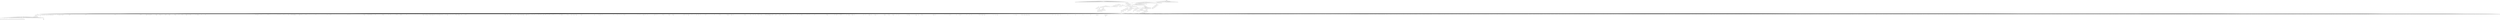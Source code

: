 digraph Tree {
	"t0" [label = "[document]"];
	"t3" [label = "head"];
	"t5" [label = "meta"];
	"t7" [label = "meta"];
	"t9" [label = "link"];
	"t11" [label = "link"];
	"t13" [label = "meta"];
	"t15" [label = "title"];
	"t17" [label = "style"];
	"t19" [label = "style"];
	"t21" [label = "style"];
	"t23" [label = "style"];
	"t25" [label = "link"];
	"t33" [label = "style"];
	"t35" [label = "style"];
	"t37" [label = "script"];
	"t39" [label = "script"];
	"t41" [label = "script"];
	"t43" [label = "script"];
	"t45" [label = "script"];
	"t47" [label = "script"];
	"t49" [label = "script"];
	"t51" [label = "script"];
	"t53" [label = "script"];
	"t56" [label = "body"];
	"t58" [label = "div"];
	"t60" [label = "a"];
	"t63" [label = "div"];
	"t65" [label = "div"];
	"t67" [label = "div"];
	"t69" [label = "div"];
	"t71" [label = "div"];
	"t73" [label = "div"];
	"t75" [label = "a"];
	"t77" [label = "img"];
	"t83" [label = "div"];
	"t85" [label = "div"];
	"t86" [label = "strong"];
	"t88" [label = "a"];
	"t89" [label = "span"];
	"t95" [label = "div"];
	"t97" [label = "form"];
	"t98" [label = "div"];
	"t99" [label = "div"];
	"t101" [label = "h2"];
	"t103" [label = "div"];
	"t105" [label = "label"];
	"t107" [label = "input"];
	"t110" [label = "div"];
	"t111" [label = "input"];
	"t113" [label = "input"];
	"t118" [label = "div"];
	"t120" [label = "a"];
	"t122" [label = "a"];
	"t124" [label = "a"];
	"t127" [label = "div"];
	"t138" [label = "div"];
	"t139" [label = "div"];
	"t141" [label = "ul"];
	"t142" [label = "li"];
	"t143" [label = "a"];
	"t145" [label = "li"];
	"t146" [label = "a"];
	"t148" [label = "li"];
	"t149" [label = "a"];
	"t152" [label = "ul"];
	"t153" [label = "li"];
	"t154" [label = "a"];
	"t156" [label = "li"];
	"t157" [label = "a"];
	"t159" [label = "li"];
	"t160" [label = "a"];
	"t166" [label = "div"];
	"t172" [label = "div"];
	"t174" [label = "div"];
	"t176" [label = "div"];
	"t178" [label = "div"];
	"t182" [label = "div"];
	"t183" [label = "div"];
	"t185" [label = "a"];
	"t187" [label = "h1"];
	"t189" [label = "div"];
	"t191" [label = "div"];
	"t193" [label = "div"];
	"t195" [label = "div"];
	"t197" [label = "div"];
	"t199" [label = "span"];
	"t201" [label = "div"];
	"t203" [label = "div"];
	"t204" [label = "div"];
	"t205" [label = "div"];
	"t206" [label = "div"];
	"t208" [label = "div"];
	"t210" [label = "div"];
	"t212" [label = "ul"];
	"t214" [label = "ul"];
	"t216" [label = "li"];
	"t217" [label = "a"];
	"t218" [label = "strong"];
	"t220" [label = "li"];
	"t221" [label = "a"];
	"t222" [label = "strong"];
	"t224" [label = "li"];
	"t225" [label = "a"];
	"t226" [label = "strong"];
	"t228" [label = "li"];
	"t229" [label = "a"];
	"t230" [label = "strong"];
	"t232" [label = "li"];
	"t233" [label = "a"];
	"t234" [label = "strong"];
	"t236" [label = "li"];
	"t237" [label = "a"];
	"t238" [label = "strong"];
	"t240" [label = "li"];
	"t241" [label = "a"];
	"t242" [label = "strong"];
	"t244" [label = "li"];
	"t245" [label = "a"];
	"t246" [label = "strong"];
	"t248" [label = "li"];
	"t249" [label = "a"];
	"t250" [label = "strong"];
	"t252" [label = "li"];
	"t253" [label = "a"];
	"t254" [label = "strong"];
	"t256" [label = "li"];
	"t257" [label = "a"];
	"t258" [label = "strong"];
	"t260" [label = "li"];
	"t261" [label = "a"];
	"t262" [label = "strong"];
	"t264" [label = "li"];
	"t265" [label = "a"];
	"t266" [label = "strong"];
	"t268" [label = "li"];
	"t269" [label = "a"];
	"t270" [label = "strong"];
	"t272" [label = "li"];
	"t273" [label = "a"];
	"t274" [label = "strong"];
	"t276" [label = "li"];
	"t277" [label = "a"];
	"t278" [label = "strong"];
	"t280" [label = "li"];
	"t281" [label = "a"];
	"t282" [label = "strong"];
	"t284" [label = "li"];
	"t285" [label = "a"];
	"t286" [label = "strong"];
	"t288" [label = "li"];
	"t289" [label = "a"];
	"t290" [label = "strong"];
	"t294" [label = "li"];
	"t295" [label = "a"];
	"t296" [label = "span"];
	"t297" [label = "strong"];
	"t302" [label = "p"];
	"t304" [label = "p"];
	"t306" [label = "p"];
	"t308" [label = "p"];
	"t309" [label = "strong"];
	"t310" [label = "em"];
	"t312" [label = "p"];
	"t314" [label = "p"];
	"t316" [label = "em"];
	"t318" [label = "p"];
	"t320" [label = "em"];
	"t322" [label = "p"];
	"t324" [label = "em"];
	"t326" [label = "p"];
	"t328" [label = "em"];
	"t330" [label = "p"];
	"t332" [label = "em"];
	"t334" [label = "p"];
	"t336" [label = "em"];
	"t338" [label = "p"];
	"t340" [label = "p"];
	"t342" [label = "p"];
	"t344" [label = "p"];
	"t345" [label = "em"];
	"t347" [label = "p"];
	"t349" [label = "p"];
	"t350" [label = "em"];
	"t352" [label = "p"];
	"t354" [label = "p"];
	"t356" [label = "h2"];
	"t357" [label = "strong"];
	"t359" [label = "p"];
	"t361" [label = "p"];
	"t363" [label = "em"];
	"t365" [label = "p"];
	"t367" [label = "p"];
	"t369" [label = "em"];
	"t371" [label = "p"];
	"t373" [label = "p"];
	"t374" [label = "em"];
	"t376" [label = "p"];
	"t378" [label = "p"];
	"t380" [label = "p"];
	"t382" [label = "p"];
	"t384" [label = "p"];
	"t386" [label = "p"];
	"t387" [label = "em"];
	"t389" [label = "p"];
	"t390" [label = "br"];
	"t392" [label = "br"];
	"t394" [label = "br"];
	"t396" [label = "br"];
	"t398" [label = "br"];
	"t400" [label = "br"];
	"t402" [label = "br"];
	"t405" [label = "p"];
	"t407" [label = "p"];
	"t409" [label = "p"];
	"t411" [label = "p"];
	"t413" [label = "p"];
	"t415" [label = "p"];
	"t417" [label = "p"];
	"t419" [label = "p"];
	"t421" [label = "p"];
	"t423" [label = "p"];
	"t424" [label = "em"];
	"t426" [label = "p"];
	"t427" [label = "br"];
	"t429" [label = "br"];
	"t431" [label = "br"];
	"t433" [label = "br"];
	"t435" [label = "br"];
	"t437" [label = "br"];
	"t439" [label = "br"];
	"t441" [label = "br"];
	"t443" [label = "br"];
	"t446" [label = "p"];
	"t448" [label = "p"];
	"t450" [label = "p"];
	"t452" [label = "p"];
	"t454" [label = "p"];
	"t456" [label = "p"];
	"t458" [label = "p"];
	"t460" [label = "p"];
	"t462" [label = "p"];
	"t464" [label = "p"];
	"t466" [label = "p"];
	"t468" [label = "p"];
	"t470" [label = "p"];
	"t472" [label = "p"];
	"t474" [label = "p"];
	"t476" [label = "p"];
	"t478" [label = "p"];
	"t480" [label = "p"];
	"t482" [label = "p"];
	"t484" [label = "p"];
	"t486" [label = "p"];
	"t488" [label = "p"];
	"t489" [label = "em"];
	"t491" [label = "p"];
	"t492" [label = "br"];
	"t494" [label = "br"];
	"t496" [label = "br"];
	"t498" [label = "br"];
	"t500" [label = "br"];
	"t502" [label = "br"];
	"t504" [label = "br"];
	"t506" [label = "br"];
	"t508" [label = "br"];
	"t511" [label = "p"];
	"t513" [label = "p"];
	"t515" [label = "p"];
	"t517" [label = "p"];
	"t519" [label = "p"];
	"t521" [label = "p"];
	"t523" [label = "p"];
	"t525" [label = "p"];
	"t527" [label = "p"];
	"t529" [label = "p"];
	"t531" [label = "p"];
	"t533" [label = "p"];
	"t535" [label = "p"];
	"t537" [label = "p"];
	"t539" [label = "p"];
	"t541" [label = "p"];
	"t543" [label = "p"];
	"t545" [label = "div"];
	"t546" [label = "a"];
	"t547" [label = "h2"];
	"t548" [label = "strong"];
	"t550" [label = "p"];
	"t552" [label = "p"];
	"t554" [label = "p"];
	"t556" [label = "p"];
	"t558" [label = "p"];
	"t560" [label = "p"];
	"t562" [label = "em"];
	"t564" [label = "p"];
	"t566" [label = "p"];
	"t567" [label = "em"];
	"t569" [label = "p"];
	"t570" [label = "br"];
	"t573" [label = "p"];
	"t574" [label = "em"];
	"t576" [label = "p"];
	"t577" [label = "br"];
	"t579" [label = "br"];
	"t581" [label = "br"];
	"t583" [label = "br"];
	"t585" [label = "br"];
	"t588" [label = "p"];
	"t590" [label = "em"];
	"t592" [label = "p"];
	"t594" [label = "p"];
	"t596" [label = "p"];
	"t598" [label = "p"];
	"t600" [label = "em"];
	"t602" [label = "p"];
	"t604" [label = "p"];
	"t605" [label = "em"];
	"t607" [label = "p"];
	"t609" [label = "p"];
	"t611" [label = "p"];
	"t613" [label = "p"];
	"t615" [label = "em"];
	"t617" [label = "p"];
	"t619" [label = "p"];
	"t621" [label = "p"];
	"t623" [label = "p"];
	"t625" [label = "em"];
	"t627" [label = "p"];
	"t629" [label = "p"];
	"t631" [label = "p"];
	"t633" [label = "p"];
	"t635" [label = "p"];
	"t637" [label = "p"];
	"t639" [label = "em"];
	"t641" [label = "p"];
	"t643" [label = "p"];
	"t645" [label = "p"];
	"t647" [label = "p"];
	"t648" [label = "em"];
	"t650" [label = "p"];
	"t652" [label = "p"];
	"t654" [label = "div"];
	"t655" [label = "a"];
	"t656" [label = "h2"];
	"t657" [label = "strong"];
	"t659" [label = "p"];
	"t661" [label = "p"];
	"t663" [label = "p"];
	"t665" [label = "p"];
	"t667" [label = "em"];
	"t669" [label = "p"];
	"t671" [label = "p"];
	"t672" [label = "em"];
	"t674" [label = "p"];
	"t676" [label = "p"];
	"t678" [label = "em"];
	"t680" [label = "p"];
	"t682" [label = "p"];
	"t684" [label = "p"];
	"t686" [label = "p"];
	"t688" [label = "p"];
	"t690" [label = "p"];
	"t691" [label = "em"];
	"t693" [label = "p"];
	"t695" [label = "p"];
	"t697" [label = "em"];
	"t699" [label = "p"];
	"t701" [label = "p"];
	"t703" [label = "p"];
	"t705" [label = "p"];
	"t706" [label = "em"];
	"t708" [label = "p"];
	"t710" [label = "p"];
	"t712" [label = "p"];
	"t714" [label = "p"];
	"t715" [label = "em"];
	"t717" [label = "p"];
	"t719" [label = "p"];
	"t721" [label = "p"];
	"t723" [label = "p"];
	"t725" [label = "p"];
	"t727" [label = "p"];
	"t729" [label = "p"];
	"t731" [label = "p"];
	"t733" [label = "p"];
	"t735" [label = "p"];
	"t737" [label = "p"];
	"t739" [label = "p"];
	"t741" [label = "p"];
	"t743" [label = "p"];
	"t745" [label = "p"];
	"t747" [label = "p"];
	"t749" [label = "p"];
	"t751" [label = "p"];
	"t753" [label = "p"];
	"t755" [label = "p"];
	"t757" [label = "p"];
	"t759" [label = "p"];
	"t761" [label = "p"];
	"t763" [label = "p"];
	"t765" [label = "p"];
	"t767" [label = "p"];
	"t769" [label = "p"];
	"t771" [label = "p"];
	"t773" [label = "p"];
	"t775" [label = "p"];
	"t777" [label = "p"];
	"t779" [label = "p"];
	"t781" [label = "p"];
	"t783" [label = "p"];
	"t785" [label = "p"];
	"t787" [label = "p"];
	"t789" [label = "p"];
	"t791" [label = "p"];
	"t793" [label = "p"];
	"t795" [label = "p"];
	"t797" [label = "p"];
	"t799" [label = "p"];
	"t801" [label = "p"];
	"t803" [label = "p"];
	"t805" [label = "p"];
	"t807" [label = "p"];
	"t809" [label = "p"];
	"t811" [label = "p"];
	"t813" [label = "p"];
	"t815" [label = "p"];
	"t817" [label = "p"];
	"t819" [label = "p"];
	"t821" [label = "p"];
	"t822" [label = "em"];
	"t824" [label = "p"];
	"t825" [label = "br"];
	"t828" [label = "p"];
	"t829" [label = "em"];
	"t831" [label = "p"];
	"t832" [label = "br"];
	"t834" [label = "br"];
	"t837" [label = "p"];
	"t839" [label = "p"];
	"t840" [label = "br"];
	"t842" [label = "br"];
	"t844" [label = "br"];
	"t847" [label = "p"];
	"t849" [label = "p"];
	"t851" [label = "p"];
	"t853" [label = "p"];
	"t855" [label = "p"];
	"t856" [label = "em"];
	"t858" [label = "p"];
	"t859" [label = "br"];
	"t861" [label = "br"];
	"t863" [label = "br"];
	"t865" [label = "br"];
	"t868" [label = "p"];
	"t870" [label = "p"];
	"t872" [label = "p"];
	"t874" [label = "p"];
	"t876" [label = "p"];
	"t878" [label = "p"];
	"t880" [label = "p"];
	"t881" [label = "em"];
	"t883" [label = "p"];
	"t885" [label = "p"];
	"t886" [label = "br"];
	"t888" [label = "br"];
	"t890" [label = "br"];
	"t893" [label = "p"];
	"t895" [label = "p"];
	"t896" [label = "br"];
	"t898" [label = "br"];
	"t900" [label = "br"];
	"t903" [label = "p"];
	"t905" [label = "p"];
	"t907" [label = "p"];
	"t908" [label = "em"];
	"t910" [label = "p"];
	"t912" [label = "p"];
	"t914" [label = "div"];
	"t915" [label = "a"];
	"t916" [label = "h2"];
	"t917" [label = "strong"];
	"t919" [label = "p"];
	"t921" [label = "p"];
	"t923" [label = "em"];
	"t926" [label = "p"];
	"t928" [label = "p"];
	"t930" [label = "p"];
	"t932" [label = "p"];
	"t934" [label = "p"];
	"t936" [label = "p"];
	"t938" [label = "em"];
	"t940" [label = "p"];
	"t942" [label = "p"];
	"t943" [label = "em"];
	"t945" [label = "p"];
	"t947" [label = "p"];
	"t949" [label = "p"];
	"t951" [label = "p"];
	"t952" [label = "em"];
	"t954" [label = "p"];
	"t955" [label = "br"];
	"t957" [label = "br"];
	"t959" [label = "br"];
	"t961" [label = "em"];
	"t962" [label = "br"];
	"t964" [label = "br"];
	"t966" [label = "br"];
	"t968" [label = "br"];
	"t970" [label = "br"];
	"t973" [label = "p"];
	"t975" [label = "p"];
	"t976" [label = "em"];
	"t978" [label = "p"];
	"t980" [label = "p"];
	"t982" [label = "p"];
	"t984" [label = "p"];
	"t986" [label = "p"];
	"t988" [label = "p"];
	"t990" [label = "p"];
	"t992" [label = "p"];
	"t994" [label = "p"];
	"t996" [label = "p"];
	"t998" [label = "p"];
	"t1000" [label = "p"];
	"t1001" [label = "em"];
	"t1003" [label = "p"];
	"t1005" [label = "p"];
	"t1007" [label = "p"];
	"t1008" [label = "em"];
	"t1010" [label = "p"];
	"t1011" [label = "br"];
	"t1013" [label = "br"];
	"t1015" [label = "br"];
	"t1017" [label = "br"];
	"t1019" [label = "br"];
	"t1021" [label = "br"];
	"t1023" [label = "br"];
	"t1026" [label = "p"];
	"t1028" [label = "p"];
	"t1030" [label = "p"];
	"t1032" [label = "p"];
	"t1034" [label = "p"];
	"t1036" [label = "p"];
	"t1038" [label = "p"];
	"t1040" [label = "p"];
	"t1042" [label = "p"];
	"t1044" [label = "p"];
	"t1046" [label = "p"];
	"t1048" [label = "p"];
	"t1049" [label = "em"];
	"t1051" [label = "p"];
	"t1053" [label = "p"];
	"t1054" [label = "em"];
	"t1056" [label = "p"];
	"t1058" [label = "p"];
	"t1060" [label = "p"];
	"t1062" [label = "p"];
	"t1064" [label = "p"];
	"t1066" [label = "p"];
	"t1068" [label = "p"];
	"t1070" [label = "p"];
	"t1072" [label = "p"];
	"t1074" [label = "p"];
	"t1076" [label = "p"];
	"t1078" [label = "p"];
	"t1080" [label = "p"];
	"t1082" [label = "p"];
	"t1084" [label = "p"];
	"t1086" [label = "em"];
	"t1088" [label = "p"];
	"t1090" [label = "p"];
	"t1092" [label = "p"];
	"t1094" [label = "p"];
	"t1095" [label = "em"];
	"t1097" [label = "p"];
	"t1098" [label = "br"];
	"t1101" [label = "p"];
	"t1103" [label = "em"];
	"t1105" [label = "p"];
	"t1106" [label = "br"];
	"t1108" [label = "br"];
	"t1110" [label = "br"];
	"t1112" [label = "br"];
	"t1114" [label = "br"];
	"t1117" [label = "p"];
	"t1118" [label = "em"];
	"t1120" [label = "p"];
	"t1122" [label = "p"];
	"t1124" [label = "p"];
	"t1126" [label = "p"];
	"t1128" [label = "p"];
	"t1130" [label = "p"];
	"t1132" [label = "p"];
	"t1134" [label = "p"];
	"t1136" [label = "em"];
	"t1138" [label = "p"];
	"t1140" [label = "p"];
	"t1142" [label = "p"];
	"t1144" [label = "p"];
	"t1146" [label = "p"];
	"t1148" [label = "p"];
	"t1149" [label = "em"];
	"t1151" [label = "p"];
	"t1153" [label = "p"];
	"t1154" [label = "em"];
	"t1156" [label = "p"];
	"t1158" [label = "p"];
	"t1160" [label = "p"];
	"t1162" [label = "p"];
	"t1164" [label = "p"];
	"t1166" [label = "div"];
	"t1167" [label = "a"];
	"t1168" [label = "h2"];
	"t1169" [label = "strong"];
	"t1171" [label = "p"];
	"t1173" [label = "p"];
	"t1175" [label = "p"];
	"t1177" [label = "p"];
	"t1179" [label = "em"];
	"t1181" [label = "p"];
	"t1183" [label = "p"];
	"t1185" [label = "p"];
	"t1187" [label = "p"];
	"t1189" [label = "p"];
	"t1191" [label = "p"];
	"t1192" [label = "em"];
	"t1194" [label = "p"];
	"t1196" [label = "p"];
	"t1198" [label = "p"];
	"t1200" [label = "p"];
	"t1202" [label = "p"];
	"t1204" [label = "p"];
	"t1206" [label = "p"];
	"t1208" [label = "p"];
	"t1210" [label = "p"];
	"t1212" [label = "p"];
	"t1214" [label = "p"];
	"t1216" [label = "p"];
	"t1218" [label = "p"];
	"t1220" [label = "p"];
	"t1222" [label = "p"];
	"t1224" [label = "p"];
	"t1226" [label = "p"];
	"t1228" [label = "p"];
	"t1230" [label = "em"];
	"t1232" [label = "p"];
	"t1234" [label = "p"];
	"t1235" [label = "em"];
	"t1237" [label = "p"];
	"t1239" [label = "em"];
	"t1241" [label = "p"];
	"t1243" [label = "p"];
	"t1244" [label = "em"];
	"t1246" [label = "p"];
	"t1248" [label = "p"];
	"t1250" [label = "em"];
	"t1252" [label = "p"];
	"t1254" [label = "p"];
	"t1256" [label = "em"];
	"t1258" [label = "p"];
	"t1260" [label = "p"];
	"t1262" [label = "em"];
	"t1264" [label = "p"];
	"t1266" [label = "p"];
	"t1267" [label = "em"];
	"t1269" [label = "p"];
	"t1270" [label = "br"];
	"t1272" [label = "br"];
	"t1275" [label = "p"];
	"t1276" [label = "em"];
	"t1278" [label = "p"];
	"t1280" [label = "em"];
	"t1282" [label = "p"];
	"t1283" [label = "br"];
	"t1286" [label = "p"];
	"t1287" [label = "em"];
	"t1289" [label = "p"];
	"t1290" [label = "br"];
	"t1292" [label = "br"];
	"t1295" [label = "p"];
	"t1297" [label = "p"];
	"t1298" [label = "em"];
	"t1300" [label = "p"];
	"t1302" [label = "p"];
	"t1304" [label = "em"];
	"t1306" [label = "p"];
	"t1308" [label = "p"];
	"t1310" [label = "p"];
	"t1312" [label = "p"];
	"t1313" [label = "em"];
	"t1315" [label = "p"];
	"t1317" [label = "p"];
	"t1318" [label = "em"];
	"t1320" [label = "p"];
	"t1322" [label = "p"];
	"t1324" [label = "div"];
	"t1325" [label = "a"];
	"t1326" [label = "h2"];
	"t1327" [label = "strong"];
	"t1329" [label = "p"];
	"t1331" [label = "p"];
	"t1333" [label = "em"];
	"t1335" [label = "p"];
	"t1337" [label = "p"];
	"t1339" [label = "p"];
	"t1340" [label = "em"];
	"t1342" [label = "p"];
	"t1344" [label = "p"];
	"t1346" [label = "p"];
	"t1348" [label = "div"];
	"t1349" [label = "a"];
	"t1350" [label = "h2"];
	"t1351" [label = "strong"];
	"t1353" [label = "p"];
	"t1355" [label = "p"];
	"t1357" [label = "p"];
	"t1359" [label = "p"];
	"t1361" [label = "p"];
	"t1363" [label = "p"];
	"t1365" [label = "p"];
	"t1367" [label = "p"];
	"t1369" [label = "p"];
	"t1371" [label = "p"];
	"t1373" [label = "p"];
	"t1375" [label = "p"];
	"t1377" [label = "p"];
	"t1379" [label = "p"];
	"t1381" [label = "p"];
	"t1383" [label = "p"];
	"t1385" [label = "p"];
	"t1387" [label = "p"];
	"t1389" [label = "p"];
	"t1391" [label = "p"];
	"t1393" [label = "p"];
	"t1395" [label = "p"];
	"t1397" [label = "p"];
	"t1399" [label = "p"];
	"t1401" [label = "p"];
	"t1403" [label = "p"];
	"t1405" [label = "p"];
	"t1407" [label = "p"];
	"t1409" [label = "p"];
	"t1411" [label = "p"];
	"t1413" [label = "p"];
	"t1415" [label = "p"];
	"t1417" [label = "p"];
	"t1419" [label = "p"];
	"t1421" [label = "p"];
	"t1423" [label = "p"];
	"t1425" [label = "p"];
	"t1427" [label = "p"];
	"t1429" [label = "p"];
	"t1431" [label = "p"];
	"t1433" [label = "p"];
	"t1434" [label = "em"];
	"t1436" [label = "p"];
	"t1437" [label = "br"];
	"t1440" [label = "p"];
	"t1442" [label = "p"];
	"t1443" [label = "br"];
	"t1445" [label = "br"];
	"t1447" [label = "br"];
	"t1450" [label = "p"];
	"t1452" [label = "em"];
	"t1454" [label = "p"];
	"t1456" [label = "p"];
	"t1458" [label = "p"];
	"t1459" [label = "br"];
	"t1461" [label = "br"];
	"t1464" [label = "p"];
	"t1465" [label = "em"];
	"t1467" [label = "p"];
	"t1469" [label = "p"];
	"t1471" [label = "div"];
	"t1472" [label = "a"];
	"t1473" [label = "h2"];
	"t1474" [label = "strong"];
	"t1476" [label = "p"];
	"t1478" [label = "p"];
	"t1480" [label = "em"];
	"t1482" [label = "p"];
	"t1484" [label = "p"];
	"t1486" [label = "em"];
	"t1488" [label = "p"];
	"t1490" [label = "p"];
	"t1492" [label = "p"];
	"t1494" [label = "p"];
	"t1496" [label = "em"];
	"t1498" [label = "p"];
	"t1500" [label = "p"];
	"t1501" [label = "em"];
	"t1503" [label = "p"];
	"t1505" [label = "p"];
	"t1507" [label = "p"];
	"t1509" [label = "p"];
	"t1510" [label = "em"];
	"t1512" [label = "p"];
	"t1514" [label = "p"];
	"t1515" [label = "em"];
	"t1517" [label = "p"];
	"t1519" [label = "p"];
	"t1521" [label = "p"];
	"t1523" [label = "p"];
	"t1525" [label = "p"];
	"t1526" [label = "br"];
	"t1529" [label = "p"];
	"t1531" [label = "p"];
	"t1532" [label = "br"];
	"t1534" [label = "br"];
	"t1536" [label = "br"];
	"t1539" [label = "p"];
	"t1540" [label = "em"];
	"t1542" [label = "p"];
	"t1544" [label = "p"];
	"t1545" [label = "br"];
	"t1547" [label = "br"];
	"t1549" [label = "br"];
	"t1552" [label = "p"];
	"t1554" [label = "p"];
	"t1555" [label = "br"];
	"t1557" [label = "br"];
	"t1559" [label = "br"];
	"t1562" [label = "p"];
	"t1564" [label = "p"];
	"t1565" [label = "br"];
	"t1567" [label = "br"];
	"t1569" [label = "br"];
	"t1572" [label = "p"];
	"t1574" [label = "p"];
	"t1576" [label = "p"];
	"t1578" [label = "p"];
	"t1580" [label = "p"];
	"t1581" [label = "em"];
	"t1583" [label = "p"];
	"t1585" [label = "p"];
	"t1587" [label = "em"];
	"t1589" [label = "p"];
	"t1591" [label = "p"];
	"t1593" [label = "p"];
	"t1595" [label = "p"];
	"t1597" [label = "p"];
	"t1599" [label = "div"];
	"t1600" [label = "a"];
	"t1601" [label = "h2"];
	"t1602" [label = "strong"];
	"t1604" [label = "p"];
	"t1606" [label = "p"];
	"t1608" [label = "p"];
	"t1610" [label = "p"];
	"t1612" [label = "em"];
	"t1614" [label = "p"];
	"t1616" [label = "p"];
	"t1618" [label = "em"];
	"t1620" [label = "p"];
	"t1622" [label = "p"];
	"t1624" [label = "em"];
	"t1626" [label = "p"];
	"t1628" [label = "p"];
	"t1630" [label = "p"];
	"t1632" [label = "p"];
	"t1634" [label = "p"];
	"t1636" [label = "p"];
	"t1638" [label = "em"];
	"t1640" [label = "p"];
	"t1642" [label = "p"];
	"t1644" [label = "p"];
	"t1646" [label = "p"];
	"t1648" [label = "p"];
	"t1650" [label = "p"];
	"t1652" [label = "p"];
	"t1654" [label = "p"];
	"t1656" [label = "p"];
	"t1658" [label = "p"];
	"t1660" [label = "p"];
	"t1662" [label = "p"];
	"t1664" [label = "p"];
	"t1666" [label = "p"];
	"t1667" [label = "em"];
	"t1669" [label = "p"];
	"t1671" [label = "p"];
	"t1673" [label = "p"];
	"t1675" [label = "p"];
	"t1676" [label = "em"];
	"t1678" [label = "p"];
	"t1680" [label = "p"];
	"t1682" [label = "em"];
	"t1684" [label = "p"];
	"t1686" [label = "p"];
	"t1687" [label = "em"];
	"t1689" [label = "p"];
	"t1691" [label = "p"];
	"t1693" [label = "p"];
	"t1695" [label = "p"];
	"t1697" [label = "p"];
	"t1699" [label = "p"];
	"t1701" [label = "p"];
	"t1703" [label = "p"];
	"t1705" [label = "p"];
	"t1707" [label = "p"];
	"t1709" [label = "p"];
	"t1711" [label = "p"];
	"t1712" [label = "em"];
	"t1714" [label = "p"];
	"t1716" [label = "p"];
	"t1718" [label = "p"];
	"t1720" [label = "p"];
	"t1721" [label = "em"];
	"t1723" [label = "p"];
	"t1725" [label = "p"];
	"t1726" [label = "em"];
	"t1728" [label = "p"];
	"t1730" [label = "p"];
	"t1731" [label = "em"];
	"t1733" [label = "p"];
	"t1735" [label = "p"];
	"t1737" [label = "div"];
	"t1738" [label = "a"];
	"t1739" [label = "h2"];
	"t1740" [label = "strong"];
	"t1742" [label = "p"];
	"t1744" [label = "p"];
	"t1746" [label = "p"];
	"t1748" [label = "p"];
	"t1750" [label = "p"];
	"t1752" [label = "p"];
	"t1754" [label = "p"];
	"t1756" [label = "p"];
	"t1758" [label = "p"];
	"t1760" [label = "p"];
	"t1762" [label = "p"];
	"t1764" [label = "p"];
	"t1766" [label = "p"];
	"t1768" [label = "p"];
	"t1769" [label = "em"];
	"t1771" [label = "p"];
	"t1773" [label = "p"];
	"t1774" [label = "em"];
	"t1776" [label = "p"];
	"t1778" [label = "p"];
	"t1780" [label = "p"];
	"t1782" [label = "p"];
	"t1784" [label = "em"];
	"t1786" [label = "p"];
	"t1788" [label = "p"];
	"t1789" [label = "em"];
	"t1791" [label = "p"];
	"t1793" [label = "p"];
	"t1794" [label = "em"];
	"t1796" [label = "p"];
	"t1798" [label = "p"];
	"t1800" [label = "p"];
	"t1802" [label = "p"];
	"t1804" [label = "p"];
	"t1806" [label = "p"];
	"t1808" [label = "p"];
	"t1810" [label = "p"];
	"t1812" [label = "em"];
	"t1814" [label = "p"];
	"t1816" [label = "p"];
	"t1817" [label = "em"];
	"t1819" [label = "p"];
	"t1821" [label = "p"];
	"t1823" [label = "p"];
	"t1825" [label = "p"];
	"t1827" [label = "p"];
	"t1829" [label = "div"];
	"t1830" [label = "a"];
	"t1831" [label = "h2"];
	"t1832" [label = "strong"];
	"t1834" [label = "p"];
	"t1836" [label = "p"];
	"t1838" [label = "p"];
	"t1840" [label = "p"];
	"t1842" [label = "p"];
	"t1844" [label = "p"];
	"t1846" [label = "em"];
	"t1848" [label = "p"];
	"t1850" [label = "p"];
	"t1852" [label = "p"];
	"t1854" [label = "p"];
	"t1856" [label = "em"];
	"t1858" [label = "p"];
	"t1860" [label = "p"];
	"t1862" [label = "p"];
	"t1864" [label = "p"];
	"t1866" [label = "p"];
	"t1868" [label = "p"];
	"t1870" [label = "p"];
	"t1872" [label = "p"];
	"t1874" [label = "p"];
	"t1876" [label = "p"];
	"t1878" [label = "p"];
	"t1880" [label = "p"];
	"t1882" [label = "em"];
	"t1884" [label = "p"];
	"t1886" [label = "p"];
	"t1887" [label = "em"];
	"t1889" [label = "p"];
	"t1891" [label = "p"];
	"t1893" [label = "em"];
	"t1895" [label = "p"];
	"t1897" [label = "p"];
	"t1899" [label = "p"];
	"t1901" [label = "p"];
	"t1902" [label = "em"];
	"t1904" [label = "p"];
	"t1906" [label = "p"];
	"t1908" [label = "p"];
	"t1910" [label = "p"];
	"t1912" [label = "p"];
	"t1913" [label = "em"];
	"t1915" [label = "p"];
	"t1917" [label = "p"];
	"t1918" [label = "em"];
	"t1920" [label = "p"];
	"t1922" [label = "p"];
	"t1923" [label = "em"];
	"t1925" [label = "p"];
	"t1927" [label = "p"];
	"t1929" [label = "p"];
	"t1931" [label = "p"];
	"t1933" [label = "p"];
	"t1934" [label = "em"];
	"t1936" [label = "p"];
	"t1937" [label = "br"];
	"t1939" [label = "br"];
	"t1941" [label = "br"];
	"t1943" [label = "br"];
	"t1945" [label = "br"];
	"t1947" [label = "br"];
	"t1949" [label = "br"];
	"t1951" [label = "br"];
	"t1954" [label = "p"];
	"t1956" [label = "p"];
	"t1957" [label = "br"];
	"t1959" [label = "br"];
	"t1961" [label = "br"];
	"t1964" [label = "p"];
	"t1966" [label = "p"];
	"t1968" [label = "div"];
	"t1969" [label = "a"];
	"t1970" [label = "h2"];
	"t1971" [label = "strong"];
	"t1973" [label = "p"];
	"t1975" [label = "p"];
	"t1977" [label = "p"];
	"t1979" [label = "p"];
	"t1981" [label = "p"];
	"t1983" [label = "p"];
	"t1985" [label = "p"];
	"t1987" [label = "p"];
	"t1989" [label = "em"];
	"t1992" [label = "p"];
	"t1994" [label = "p"];
	"t1996" [label = "p"];
	"t1998" [label = "p"];
	"t2000" [label = "em"];
	"t2002" [label = "p"];
	"t2004" [label = "p"];
	"t2005" [label = "em"];
	"t2007" [label = "p"];
	"t2009" [label = "p"];
	"t2011" [label = "p"];
	"t2013" [label = "p"];
	"t2015" [label = "p"];
	"t2017" [label = "p"];
	"t2019" [label = "p"];
	"t2021" [label = "p"];
	"t2023" [label = "p"];
	"t2025" [label = "p"];
	"t2027" [label = "p"];
	"t2029" [label = "p"];
	"t2031" [label = "em"];
	"t2033" [label = "p"];
	"t2035" [label = "p"];
	"t2037" [label = "p"];
	"t2039" [label = "p"];
	"t2041" [label = "p"];
	"t2043" [label = "p"];
	"t2044" [label = "em"];
	"t2046" [label = "p"];
	"t2048" [label = "p"];
	"t2050" [label = "p"];
	"t2051" [label = "em"];
	"t2053" [label = "p"];
	"t2055" [label = "p"];
	"t2056" [label = "em"];
	"t2058" [label = "p"];
	"t2060" [label = "p"];
	"t2062" [label = "div"];
	"t2063" [label = "a"];
	"t2064" [label = "h2"];
	"t2065" [label = "strong"];
	"t2067" [label = "p"];
	"t2069" [label = "p"];
	"t2071" [label = "em"];
	"t2073" [label = "p"];
	"t2075" [label = "p"];
	"t2077" [label = "p"];
	"t2079" [label = "p"];
	"t2081" [label = "div"];
	"t2082" [label = "a"];
	"t2083" [label = "h2"];
	"t2084" [label = "strong"];
	"t2086" [label = "p"];
	"t2088" [label = "p"];
	"t2090" [label = "em"];
	"t2092" [label = "em"];
	"t2094" [label = "p"];
	"t2096" [label = "p"];
	"t2098" [label = "p"];
	"t2100" [label = "p"];
	"t2102" [label = "em"];
	"t2104" [label = "p"];
	"t2106" [label = "p"];
	"t2108" [label = "p"];
	"t2110" [label = "p"];
	"t2112" [label = "em"];
	"t2114" [label = "p"];
	"t2116" [label = "p"];
	"t2118" [label = "p"];
	"t2120" [label = "p"];
	"t2122" [label = "em"];
	"t2124" [label = "p"];
	"t2126" [label = "p"];
	"t2128" [label = "p"];
	"t2130" [label = "p"];
	"t2132" [label = "em"];
	"t2134" [label = "p"];
	"t2136" [label = "p"];
	"t2138" [label = "em"];
	"t2140" [label = "p"];
	"t2142" [label = "p"];
	"t2144" [label = "p"];
	"t2145" [label = "em"];
	"t2147" [label = "p"];
	"t2149" [label = "p"];
	"t2151" [label = "p"];
	"t2152" [label = "br"];
	"t2154" [label = "br"];
	"t2156" [label = "br"];
	"t2158" [label = "br"];
	"t2160" [label = "br"];
	"t2162" [label = "br"];
	"t2165" [label = "p"];
	"t2167" [label = "p"];
	"t2168" [label = "br"];
	"t2171" [label = "p"];
	"t2173" [label = "p"];
	"t2174" [label = "br"];
	"t2177" [label = "p"];
	"t2179" [label = "p"];
	"t2181" [label = "em"];
	"t2183" [label = "p"];
	"t2185" [label = "p"];
	"t2187" [label = "p"];
	"t2189" [label = "p"];
	"t2191" [label = "p"];
	"t2193" [label = "p"];
	"t2194" [label = "em"];
	"t2196" [label = "p"];
	"t2198" [label = "p"];
	"t2199" [label = "em"];
	"t2201" [label = "p"];
	"t2203" [label = "p"];
	"t2205" [label = "p"];
	"t2207" [label = "p"];
	"t2209" [label = "p"];
	"t2211" [label = "p"];
	"t2212" [label = "em"];
	"t2214" [label = "p"];
	"t2216" [label = "p"];
	"t2218" [label = "p"];
	"t2220" [label = "p"];
	"t2222" [label = "p"];
	"t2224" [label = "p"];
	"t2226" [label = "p"];
	"t2228" [label = "p"];
	"t2230" [label = "p"];
	"t2232" [label = "p"];
	"t2234" [label = "p"];
	"t2236" [label = "p"];
	"t2238" [label = "p"];
	"t2240" [label = "em"];
	"t2242" [label = "p"];
	"t2244" [label = "p"];
	"t2246" [label = "p"];
	"t2248" [label = "p"];
	"t2250" [label = "p"];
	"t2252" [label = "p"];
	"t2254" [label = "p"];
	"t2256" [label = "p"];
	"t2257" [label = "em"];
	"t2259" [label = "p"];
	"t2261" [label = "p"];
	"t2263" [label = "em"];
	"t2265" [label = "p"];
	"t2267" [label = "p"];
	"t2269" [label = "p"];
	"t2271" [label = "div"];
	"t2272" [label = "a"];
	"t2273" [label = "h2"];
	"t2274" [label = "strong"];
	"t2276" [label = "p"];
	"t2278" [label = "p"];
	"t2280" [label = "p"];
	"t2282" [label = "p"];
	"t2284" [label = "p"];
	"t2286" [label = "p"];
	"t2287" [label = "em"];
	"t2289" [label = "p"];
	"t2291" [label = "p"];
	"t2293" [label = "em"];
	"t2295" [label = "p"];
	"t2297" [label = "p"];
	"t2299" [label = "p"];
	"t2301" [label = "p"];
	"t2303" [label = "em"];
	"t2305" [label = "p"];
	"t2307" [label = "p"];
	"t2308" [label = "em"];
	"t2310" [label = "p"];
	"t2312" [label = "p"];
	"t2314" [label = "p"];
	"t2316" [label = "p"];
	"t2318" [label = "p"];
	"t2320" [label = "p"];
	"t2322" [label = "p"];
	"t2324" [label = "p"];
	"t2326" [label = "p"];
	"t2328" [label = "p"];
	"t2329" [label = "em"];
	"t2331" [label = "p"];
	"t2333" [label = "p"];
	"t2334" [label = "em"];
	"t2336" [label = "p"];
	"t2338" [label = "p"];
	"t2340" [label = "p"];
	"t2342" [label = "p"];
	"t2344" [label = "em"];
	"t2346" [label = "p"];
	"t2348" [label = "p"];
	"t2349" [label = "em"];
	"t2351" [label = "p"];
	"t2353" [label = "p"];
	"t2355" [label = "p"];
	"t2357" [label = "p"];
	"t2359" [label = "em"];
	"t2361" [label = "p"];
	"t2363" [label = "p"];
	"t2364" [label = "em"];
	"t2366" [label = "p"];
	"t2368" [label = "p"];
	"t2370" [label = "p"];
	"t2372" [label = "p"];
	"t2374" [label = "p"];
	"t2376" [label = "p"];
	"t2378" [label = "p"];
	"t2380" [label = "p"];
	"t2382" [label = "em"];
	"t2384" [label = "p"];
	"t2386" [label = "p"];
	"t2388" [label = "p"];
	"t2390" [label = "div"];
	"t2391" [label = "a"];
	"t2392" [label = "h2"];
	"t2393" [label = "strong"];
	"t2395" [label = "p"];
	"t2397" [label = "p"];
	"t2399" [label = "p"];
	"t2401" [label = "p"];
	"t2403" [label = "em"];
	"t2405" [label = "p"];
	"t2407" [label = "p"];
	"t2409" [label = "p"];
	"t2411" [label = "p"];
	"t2412" [label = "em"];
	"t2414" [label = "p"];
	"t2416" [label = "p"];
	"t2417" [label = "em"];
	"t2419" [label = "p"];
	"t2421" [label = "p"];
	"t2423" [label = "p"];
	"t2425" [label = "p"];
	"t2427" [label = "p"];
	"t2429" [label = "p"];
	"t2431" [label = "p"];
	"t2433" [label = "p"];
	"t2435" [label = "p"];
	"t2436" [label = "em"];
	"t2438" [label = "p"];
	"t2440" [label = "em"];
	"t2441" [label = "br"];
	"t2444" [label = "p"];
	"t2446" [label = "p"];
	"t2448" [label = "p"];
	"t2450" [label = "p"];
	"t2451" [label = "br"];
	"t2454" [label = "p"];
	"t2456" [label = "p"];
	"t2457" [label = "br"];
	"t2460" [label = "p"];
	"t2462" [label = "p"];
	"t2464" [label = "em"];
	"t2466" [label = "p"];
	"t2468" [label = "p"];
	"t2470" [label = "p"];
	"t2471" [label = "em"];
	"t2473" [label = "p"];
	"t2475" [label = "p"];
	"t2477" [label = "div"];
	"t2478" [label = "a"];
	"t2479" [label = "h2"];
	"t2480" [label = "strong"];
	"t2482" [label = "p"];
	"t2484" [label = "p"];
	"t2486" [label = "p"];
	"t2488" [label = "p"];
	"t2490" [label = "p"];
	"t2492" [label = "p"];
	"t2494" [label = "p"];
	"t2496" [label = "p"];
	"t2498" [label = "p"];
	"t2500" [label = "p"];
	"t2502" [label = "p"];
	"t2504" [label = "p"];
	"t2506" [label = "em"];
	"t2508" [label = "p"];
	"t2510" [label = "p"];
	"t2511" [label = "em"];
	"t2513" [label = "p"];
	"t2515" [label = "p"];
	"t2517" [label = "p"];
	"t2519" [label = "p"];
	"t2521" [label = "p"];
	"t2523" [label = "p"];
	"t2525" [label = "p"];
	"t2527" [label = "p"];
	"t2529" [label = "p"];
	"t2531" [label = "p"];
	"t2532" [label = "em"];
	"t2534" [label = "p"];
	"t2536" [label = "p"];
	"t2537" [label = "em"];
	"t2539" [label = "p"];
	"t2541" [label = "p"];
	"t2542" [label = "em"];
	"t2544" [label = "p"];
	"t2545" [label = "em"];
	"t2547" [label = "p"];
	"t2548" [label = "br"];
	"t2551" [label = "p"];
	"t2553" [label = "p"];
	"t2555" [label = "p"];
	"t2557" [label = "p"];
	"t2559" [label = "p"];
	"t2561" [label = "p"];
	"t2562" [label = "br"];
	"t2564" [label = "br"];
	"t2567" [label = "p"];
	"t2569" [label = "p"];
	"t2570" [label = "br"];
	"t2573" [label = "p"];
	"t2574" [label = "em"];
	"t2576" [label = "p"];
	"t2577" [label = "br"];
	"t2580" [label = "p"];
	"t2582" [label = "p"];
	"t2584" [label = "p"];
	"t2586" [label = "p"];
	"t2588" [label = "p"];
	"t2590" [label = "p"];
	"t2591" [label = "br"];
	"t2593" [label = "br"];
	"t2596" [label = "p"];
	"t2598" [label = "p"];
	"t2599" [label = "br"];
	"t2601" [label = "br"];
	"t2604" [label = "p"];
	"t2605" [label = "em"];
	"t2607" [label = "p"];
	"t2609" [label = "p"];
	"t2611" [label = "p"];
	"t2613" [label = "p"];
	"t2615" [label = "p"];
	"t2617" [label = "p"];
	"t2619" [label = "p"];
	"t2621" [label = "div"];
	"t2622" [label = "a"];
	"t2623" [label = "h2"];
	"t2624" [label = "strong"];
	"t2626" [label = "p"];
	"t2628" [label = "p"];
	"t2630" [label = "em"];
	"t2632" [label = "p"];
	"t2634" [label = "p"];
	"t2636" [label = "em"];
	"t2638" [label = "p"];
	"t2640" [label = "p"];
	"t2642" [label = "p"];
	"t2644" [label = "p"];
	"t2646" [label = "p"];
	"t2648" [label = "p"];
	"t2650" [label = "p"];
	"t2652" [label = "p"];
	"t2654" [label = "p"];
	"t2656" [label = "p"];
	"t2657" [label = "em"];
	"t2659" [label = "p"];
	"t2661" [label = "p"];
	"t2662" [label = "em"];
	"t2664" [label = "p"];
	"t2666" [label = "p"];
	"t2668" [label = "em"];
	"t2670" [label = "p"];
	"t2672" [label = "p"];
	"t2674" [label = "p"];
	"t2676" [label = "p"];
	"t2678" [label = "p"];
	"t2680" [label = "p"];
	"t2682" [label = "p"];
	"t2684" [label = "p"];
	"t2686" [label = "p"];
	"t2688" [label = "p"];
	"t2690" [label = "p"];
	"t2692" [label = "p"];
	"t2694" [label = "p"];
	"t2696" [label = "p"];
	"t2698" [label = "p"];
	"t2700" [label = "p"];
	"t2702" [label = "p"];
	"t2704" [label = "p"];
	"t2705" [label = "em"];
	"t2707" [label = "p"];
	"t2709" [label = "p"];
	"t2711" [label = "em"];
	"t2713" [label = "p"];
	"t2715" [label = "p"];
	"t2717" [label = "p"];
	"t2719" [label = "p"];
	"t2721" [label = "p"];
	"t2723" [label = "div"];
	"t2724" [label = "a"];
	"t2725" [label = "h2"];
	"t2726" [label = "strong"];
	"t2728" [label = "p"];
	"t2730" [label = "p"];
	"t2732" [label = "em"];
	"t2734" [label = "p"];
	"t2736" [label = "p"];
	"t2738" [label = "em"];
	"t2740" [label = "p"];
	"t2742" [label = "p"];
	"t2744" [label = "em"];
	"t2746" [label = "p"];
	"t2748" [label = "p"];
	"t2750" [label = "p"];
	"t2752" [label = "p"];
	"t2754" [label = "p"];
	"t2756" [label = "p"];
	"t2758" [label = "p"];
	"t2760" [label = "p"];
	"t2762" [label = "p"];
	"t2764" [label = "p"];
	"t2766" [label = "p"];
	"t2768" [label = "p"];
	"t2770" [label = "p"];
	"t2772" [label = "p"];
	"t2774" [label = "p"];
	"t2776" [label = "p"];
	"t2778" [label = "p"];
	"t2780" [label = "p"];
	"t2782" [label = "p"];
	"t2784" [label = "p"];
	"t2786" [label = "p"];
	"t2788" [label = "p"];
	"t2790" [label = "p"];
	"t2792" [label = "p"];
	"t2794" [label = "p"];
	"t2796" [label = "p"];
	"t2797" [label = "em"];
	"t2799" [label = "p"];
	"t2801" [label = "p"];
	"t2803" [label = "p"];
	"t2804" [label = "em"];
	"t2806" [label = "p"];
	"t2808" [label = "p"];
	"t2809" [label = "em"];
	"t2811" [label = "p"];
	"t2812" [label = "em"];
	"t2814" [label = "p"];
	"t2816" [label = "p"];
	"t2817" [label = "br"];
	"t2819" [label = "br"];
	"t2821" [label = "br"];
	"t2823" [label = "br"];
	"t2825" [label = "br"];
	"t2827" [label = "br"];
	"t2829" [label = "br"];
	"t2832" [label = "p"];
	"t2834" [label = "p"];
	"t2835" [label = "br"];
	"t2837" [label = "br"];
	"t2839" [label = "br"];
	"t2841" [label = "br"];
	"t2843" [label = "br"];
	"t2845" [label = "br"];
	"t2847" [label = "br"];
	"t2850" [label = "p"];
	"t2852" [label = "p"];
	"t2853" [label = "br"];
	"t2855" [label = "br"];
	"t2857" [label = "br"];
	"t2859" [label = "br"];
	"t2861" [label = "br"];
	"t2863" [label = "br"];
	"t2865" [label = "br"];
	"t2868" [label = "p"];
	"t2870" [label = "p"];
	"t2871" [label = "br"];
	"t2873" [label = "br"];
	"t2875" [label = "br"];
	"t2877" [label = "br"];
	"t2879" [label = "br"];
	"t2881" [label = "br"];
	"t2883" [label = "br"];
	"t2886" [label = "p"];
	"t2888" [label = "p"];
	"t2889" [label = "br"];
	"t2891" [label = "br"];
	"t2893" [label = "br"];
	"t2895" [label = "br"];
	"t2897" [label = "br"];
	"t2899" [label = "br"];
	"t2901" [label = "br"];
	"t2904" [label = "p"];
	"t2906" [label = "em"];
	"t2908" [label = "p"];
	"t2909" [label = "br"];
	"t2911" [label = "br"];
	"t2913" [label = "br"];
	"t2915" [label = "br"];
	"t2917" [label = "br"];
	"t2919" [label = "br"];
	"t2921" [label = "br"];
	"t2924" [label = "div"];
	"t2925" [label = "a"];
	"t2926" [label = "h1"];
	"t2927" [label = "span"];
	"t2928" [label = "strong"];
	"t2930" [label = "p"];
	"t2931" [label = "iframe"];
	"t2946" [label = "div"];
	"t2947" [label = "div"];
	"t2949" [label = "div"];
	"t2951" [label = "div"];
	"t2953" [label = "h2"];
	"t2955" [label = "div"];
	"t2957" [label = "div"];
	"t2959" [label = "a"];
	"t2960" [label = "img"];
	"t2965" [label = "div"];
	"t2967" [label = "h2"];
	"t2969" [label = "div"];
	"t2971" [label = "div"];
	"t2973" [label = "a"];
	"t2974" [label = "img"];
	"t2979" [label = "div"];
	"t2981" [label = "h2"];
	"t2983" [label = "div"];
	"t2985" [label = "ul"];
	"t2986" [label = "li"];
	"t2987" [label = "a"];
	"t2989" [label = "li"];
	"t2990" [label = "a"];
	"t2992" [label = "li"];
	"t2993" [label = "a"];
	"t2995" [label = "li"];
	"t2996" [label = "a"];
	"t3001" [label = "div"];
	"t3003" [label = "h2"];
	"t3005" [label = "div"];
	"t3007" [label = "form"];
	"t3008" [label = "div"];
	"t3009" [label = "div"];
	"t3011" [label = "div"];
	"t3013" [label = "label"];
	"t3015" [label = "input"];
	"t3018" [label = "div"];
	"t3019" [label = "input"];
	"t3021" [label = "input"];
	"t3033" [label = "div"];
	"t3035" [label = "div"];
	"t3045" [label = "div"];
	"t3047" [label = "div"];
	"t3049" [label = "div"];
	"t3050" [label = "div"];
	"t3052" [label = "div"];
	"t3054" [label = "div"];
	"t3056" [label = "div"];
	"t3058" [label = "span"];
	"t3060" [label = "a"];
	"t0" -> "t1";
	"t0" -> "t2";
	"t0" -> "t3";
	"t3" -> "t4";
	"t3" -> "t5";
	"t3" -> "t6";
	"t3" -> "t7";
	"t3" -> "t8";
	"t3" -> "t9";
	"t3" -> "t10";
	"t3" -> "t11";
	"t3" -> "t12";
	"t3" -> "t13";
	"t3" -> "t14";
	"t3" -> "t15";
	"t3" -> "t16";
	"t3" -> "t17";
	"t3" -> "t18";
	"t3" -> "t19";
	"t3" -> "t20";
	"t3" -> "t21";
	"t3" -> "t22";
	"t3" -> "t23";
	"t3" -> "t24";
	"t3" -> "t25";
	"t3" -> "t26";
	"t3" -> "t27";
	"t3" -> "t28";
	"t3" -> "t29";
	"t3" -> "t30";
	"t3" -> "t31";
	"t3" -> "t32";
	"t3" -> "t33";
	"t3" -> "t34";
	"t3" -> "t35";
	"t3" -> "t36";
	"t3" -> "t37";
	"t3" -> "t38";
	"t3" -> "t39";
	"t3" -> "t40";
	"t3" -> "t41";
	"t3" -> "t42";
	"t3" -> "t43";
	"t3" -> "t44";
	"t3" -> "t45";
	"t3" -> "t46";
	"t3" -> "t47";
	"t3" -> "t48";
	"t3" -> "t49";
	"t3" -> "t50";
	"t3" -> "t51";
	"t3" -> "t52";
	"t3" -> "t53";
	"t3" -> "t54";
	"t0" -> "t55";
	"t0" -> "t56";
	"t56" -> "t57";
	"t56" -> "t58";
	"t58" -> "t59";
	"t58" -> "t60";
	"t58" -> "t61";
	"t56" -> "t62";
	"t56" -> "t63";
	"t63" -> "t64";
	"t63" -> "t65";
	"t65" -> "t66";
	"t65" -> "t67";
	"t67" -> "t68";
	"t67" -> "t69";
	"t69" -> "t70";
	"t69" -> "t71";
	"t71" -> "t72";
	"t71" -> "t73";
	"t73" -> "t74";
	"t73" -> "t75";
	"t75" -> "t76";
	"t75" -> "t77";
	"t75" -> "t78";
	"t73" -> "t79";
	"t71" -> "t80";
	"t71" -> "t81";
	"t71" -> "t82";
	"t71" -> "t83";
	"t83" -> "t84";
	"t83" -> "t85";
	"t85" -> "t86";
	"t86" -> "t87";
	"t86" -> "t88";
	"t88" -> "t89";
	"t86" -> "t90";
	"t83" -> "t91";
	"t71" -> "t92";
	"t71" -> "t93";
	"t71" -> "t94";
	"t71" -> "t95";
	"t95" -> "t96";
	"t95" -> "t97";
	"t97" -> "t98";
	"t98" -> "t99";
	"t99" -> "t100";
	"t99" -> "t101";
	"t99" -> "t102";
	"t99" -> "t103";
	"t103" -> "t104";
	"t103" -> "t105";
	"t103" -> "t106";
	"t103" -> "t107";
	"t103" -> "t108";
	"t99" -> "t109";
	"t99" -> "t110";
	"t99" -> "t111";
	"t98" -> "t112";
	"t98" -> "t113";
	"t98" -> "t114";
	"t97" -> "t115";
	"t71" -> "t116";
	"t69" -> "t117";
	"t69" -> "t118";
	"t118" -> "t119";
	"t118" -> "t120";
	"t118" -> "t121";
	"t118" -> "t122";
	"t118" -> "t123";
	"t118" -> "t124";
	"t118" -> "t125";
	"t69" -> "t126";
	"t69" -> "t127";
	"t69" -> "t128";
	"t67" -> "t129";
	"t67" -> "t130";
	"t67" -> "t131";
	"t65" -> "t132";
	"t65" -> "t133";
	"t65" -> "t134";
	"t63" -> "t135";
	"t63" -> "t136";
	"t63" -> "t137";
	"t63" -> "t138";
	"t138" -> "t139";
	"t139" -> "t140";
	"t139" -> "t141";
	"t141" -> "t142";
	"t142" -> "t143";
	"t141" -> "t144";
	"t141" -> "t145";
	"t145" -> "t146";
	"t141" -> "t147";
	"t141" -> "t148";
	"t148" -> "t149";
	"t141" -> "t150";
	"t139" -> "t151";
	"t139" -> "t152";
	"t152" -> "t153";
	"t153" -> "t154";
	"t152" -> "t155";
	"t152" -> "t156";
	"t156" -> "t157";
	"t152" -> "t158";
	"t152" -> "t159";
	"t159" -> "t160";
	"t152" -> "t161";
	"t139" -> "t162";
	"t63" -> "t163";
	"t63" -> "t164";
	"t63" -> "t165";
	"t63" -> "t166";
	"t63" -> "t167";
	"t63" -> "t168";
	"t63" -> "t169";
	"t63" -> "t170";
	"t63" -> "t171";
	"t63" -> "t172";
	"t63" -> "t173";
	"t63" -> "t174";
	"t174" -> "t175";
	"t174" -> "t176";
	"t176" -> "t177";
	"t176" -> "t178";
	"t176" -> "t179";
	"t176" -> "t180";
	"t176" -> "t181";
	"t176" -> "t182";
	"t182" -> "t183";
	"t183" -> "t184";
	"t183" -> "t185";
	"t183" -> "t186";
	"t183" -> "t187";
	"t183" -> "t188";
	"t183" -> "t189";
	"t183" -> "t190";
	"t183" -> "t191";
	"t191" -> "t192";
	"t191" -> "t193";
	"t193" -> "t194";
	"t193" -> "t195";
	"t195" -> "t196";
	"t195" -> "t197";
	"t197" -> "t198";
	"t197" -> "t199";
	"t197" -> "t200";
	"t197" -> "t201";
	"t201" -> "t202";
	"t201" -> "t203";
	"t203" -> "t204";
	"t204" -> "t205";
	"t205" -> "t206";
	"t206" -> "t207";
	"t206" -> "t208";
	"t206" -> "t209";
	"t206" -> "t210";
	"t210" -> "t211";
	"t210" -> "t212";
	"t212" -> "t213";
	"t212" -> "t214";
	"t214" -> "t215";
	"t214" -> "t216";
	"t216" -> "t217";
	"t217" -> "t218";
	"t214" -> "t219";
	"t214" -> "t220";
	"t220" -> "t221";
	"t221" -> "t222";
	"t214" -> "t223";
	"t214" -> "t224";
	"t224" -> "t225";
	"t225" -> "t226";
	"t214" -> "t227";
	"t214" -> "t228";
	"t228" -> "t229";
	"t229" -> "t230";
	"t214" -> "t231";
	"t214" -> "t232";
	"t232" -> "t233";
	"t233" -> "t234";
	"t214" -> "t235";
	"t214" -> "t236";
	"t236" -> "t237";
	"t237" -> "t238";
	"t214" -> "t239";
	"t214" -> "t240";
	"t240" -> "t241";
	"t241" -> "t242";
	"t214" -> "t243";
	"t214" -> "t244";
	"t244" -> "t245";
	"t245" -> "t246";
	"t214" -> "t247";
	"t214" -> "t248";
	"t248" -> "t249";
	"t249" -> "t250";
	"t214" -> "t251";
	"t214" -> "t252";
	"t252" -> "t253";
	"t253" -> "t254";
	"t214" -> "t255";
	"t214" -> "t256";
	"t256" -> "t257";
	"t257" -> "t258";
	"t214" -> "t259";
	"t214" -> "t260";
	"t260" -> "t261";
	"t261" -> "t262";
	"t214" -> "t263";
	"t214" -> "t264";
	"t264" -> "t265";
	"t265" -> "t266";
	"t214" -> "t267";
	"t214" -> "t268";
	"t268" -> "t269";
	"t269" -> "t270";
	"t214" -> "t271";
	"t214" -> "t272";
	"t272" -> "t273";
	"t273" -> "t274";
	"t214" -> "t275";
	"t214" -> "t276";
	"t276" -> "t277";
	"t277" -> "t278";
	"t214" -> "t279";
	"t214" -> "t280";
	"t280" -> "t281";
	"t281" -> "t282";
	"t214" -> "t283";
	"t214" -> "t284";
	"t284" -> "t285";
	"t285" -> "t286";
	"t214" -> "t287";
	"t214" -> "t288";
	"t288" -> "t289";
	"t289" -> "t290";
	"t214" -> "t291";
	"t212" -> "t292";
	"t212" -> "t293";
	"t212" -> "t294";
	"t294" -> "t295";
	"t295" -> "t296";
	"t296" -> "t297";
	"t212" -> "t298";
	"t210" -> "t299";
	"t206" -> "t300";
	"t205" -> "t301";
	"t205" -> "t302";
	"t205" -> "t303";
	"t205" -> "t304";
	"t205" -> "t305";
	"t205" -> "t306";
	"t205" -> "t307";
	"t205" -> "t308";
	"t308" -> "t309";
	"t309" -> "t310";
	"t205" -> "t311";
	"t205" -> "t312";
	"t205" -> "t313";
	"t205" -> "t314";
	"t314" -> "t315";
	"t314" -> "t316";
	"t205" -> "t317";
	"t205" -> "t318";
	"t318" -> "t319";
	"t318" -> "t320";
	"t205" -> "t321";
	"t205" -> "t322";
	"t322" -> "t323";
	"t322" -> "t324";
	"t205" -> "t325";
	"t205" -> "t326";
	"t326" -> "t327";
	"t326" -> "t328";
	"t205" -> "t329";
	"t205" -> "t330";
	"t330" -> "t331";
	"t330" -> "t332";
	"t205" -> "t333";
	"t205" -> "t334";
	"t334" -> "t335";
	"t334" -> "t336";
	"t205" -> "t337";
	"t205" -> "t338";
	"t205" -> "t339";
	"t205" -> "t340";
	"t205" -> "t341";
	"t205" -> "t342";
	"t205" -> "t343";
	"t205" -> "t344";
	"t344" -> "t345";
	"t205" -> "t346";
	"t205" -> "t347";
	"t205" -> "t348";
	"t205" -> "t349";
	"t349" -> "t350";
	"t205" -> "t351";
	"t205" -> "t352";
	"t205" -> "t353";
	"t205" -> "t354";
	"t205" -> "t355";
	"t205" -> "t356";
	"t356" -> "t357";
	"t205" -> "t358";
	"t205" -> "t359";
	"t205" -> "t360";
	"t205" -> "t361";
	"t361" -> "t362";
	"t361" -> "t363";
	"t205" -> "t364";
	"t205" -> "t365";
	"t205" -> "t366";
	"t205" -> "t367";
	"t367" -> "t368";
	"t367" -> "t369";
	"t205" -> "t370";
	"t205" -> "t371";
	"t205" -> "t372";
	"t205" -> "t373";
	"t373" -> "t374";
	"t205" -> "t375";
	"t205" -> "t376";
	"t205" -> "t377";
	"t205" -> "t378";
	"t205" -> "t379";
	"t205" -> "t380";
	"t205" -> "t381";
	"t205" -> "t382";
	"t205" -> "t383";
	"t205" -> "t384";
	"t205" -> "t385";
	"t205" -> "t386";
	"t386" -> "t387";
	"t205" -> "t388";
	"t205" -> "t389";
	"t389" -> "t390";
	"t205" -> "t391";
	"t205" -> "t392";
	"t205" -> "t393";
	"t205" -> "t394";
	"t205" -> "t395";
	"t205" -> "t396";
	"t205" -> "t397";
	"t205" -> "t398";
	"t205" -> "t399";
	"t205" -> "t400";
	"t205" -> "t401";
	"t205" -> "t402";
	"t205" -> "t403";
	"t205" -> "t404";
	"t205" -> "t405";
	"t205" -> "t406";
	"t205" -> "t407";
	"t205" -> "t408";
	"t205" -> "t409";
	"t205" -> "t410";
	"t205" -> "t411";
	"t205" -> "t412";
	"t205" -> "t413";
	"t205" -> "t414";
	"t205" -> "t415";
	"t205" -> "t416";
	"t205" -> "t417";
	"t205" -> "t418";
	"t205" -> "t419";
	"t205" -> "t420";
	"t205" -> "t421";
	"t205" -> "t422";
	"t205" -> "t423";
	"t423" -> "t424";
	"t205" -> "t425";
	"t205" -> "t426";
	"t426" -> "t427";
	"t205" -> "t428";
	"t205" -> "t429";
	"t205" -> "t430";
	"t205" -> "t431";
	"t205" -> "t432";
	"t205" -> "t433";
	"t205" -> "t434";
	"t205" -> "t435";
	"t205" -> "t436";
	"t205" -> "t437";
	"t205" -> "t438";
	"t205" -> "t439";
	"t205" -> "t440";
	"t205" -> "t441";
	"t205" -> "t442";
	"t205" -> "t443";
	"t205" -> "t444";
	"t205" -> "t445";
	"t205" -> "t446";
	"t205" -> "t447";
	"t205" -> "t448";
	"t205" -> "t449";
	"t205" -> "t450";
	"t205" -> "t451";
	"t205" -> "t452";
	"t205" -> "t453";
	"t205" -> "t454";
	"t205" -> "t455";
	"t205" -> "t456";
	"t205" -> "t457";
	"t205" -> "t458";
	"t205" -> "t459";
	"t205" -> "t460";
	"t205" -> "t461";
	"t205" -> "t462";
	"t205" -> "t463";
	"t205" -> "t464";
	"t205" -> "t465";
	"t205" -> "t466";
	"t205" -> "t467";
	"t205" -> "t468";
	"t205" -> "t469";
	"t205" -> "t470";
	"t205" -> "t471";
	"t205" -> "t472";
	"t205" -> "t473";
	"t205" -> "t474";
	"t205" -> "t475";
	"t205" -> "t476";
	"t205" -> "t477";
	"t205" -> "t478";
	"t205" -> "t479";
	"t205" -> "t480";
	"t205" -> "t481";
	"t205" -> "t482";
	"t205" -> "t483";
	"t205" -> "t484";
	"t205" -> "t485";
	"t205" -> "t486";
	"t205" -> "t487";
	"t205" -> "t488";
	"t488" -> "t489";
	"t205" -> "t490";
	"t205" -> "t491";
	"t491" -> "t492";
	"t205" -> "t493";
	"t205" -> "t494";
	"t205" -> "t495";
	"t205" -> "t496";
	"t205" -> "t497";
	"t205" -> "t498";
	"t205" -> "t499";
	"t205" -> "t500";
	"t205" -> "t501";
	"t205" -> "t502";
	"t205" -> "t503";
	"t205" -> "t504";
	"t205" -> "t505";
	"t205" -> "t506";
	"t205" -> "t507";
	"t205" -> "t508";
	"t205" -> "t509";
	"t205" -> "t510";
	"t205" -> "t511";
	"t205" -> "t512";
	"t205" -> "t513";
	"t205" -> "t514";
	"t205" -> "t515";
	"t205" -> "t516";
	"t205" -> "t517";
	"t205" -> "t518";
	"t205" -> "t519";
	"t205" -> "t520";
	"t205" -> "t521";
	"t205" -> "t522";
	"t205" -> "t523";
	"t205" -> "t524";
	"t205" -> "t525";
	"t205" -> "t526";
	"t205" -> "t527";
	"t205" -> "t528";
	"t205" -> "t529";
	"t205" -> "t530";
	"t205" -> "t531";
	"t205" -> "t532";
	"t205" -> "t533";
	"t205" -> "t534";
	"t205" -> "t535";
	"t205" -> "t536";
	"t205" -> "t537";
	"t205" -> "t538";
	"t205" -> "t539";
	"t205" -> "t540";
	"t205" -> "t541";
	"t205" -> "t542";
	"t205" -> "t543";
	"t205" -> "t544";
	"t205" -> "t545";
	"t545" -> "t546";
	"t205" -> "t547";
	"t547" -> "t548";
	"t205" -> "t549";
	"t205" -> "t550";
	"t205" -> "t551";
	"t205" -> "t552";
	"t205" -> "t553";
	"t205" -> "t554";
	"t205" -> "t555";
	"t205" -> "t556";
	"t205" -> "t557";
	"t205" -> "t558";
	"t205" -> "t559";
	"t205" -> "t560";
	"t560" -> "t561";
	"t560" -> "t562";
	"t205" -> "t563";
	"t205" -> "t564";
	"t205" -> "t565";
	"t205" -> "t566";
	"t566" -> "t567";
	"t205" -> "t568";
	"t205" -> "t569";
	"t569" -> "t570";
	"t205" -> "t571";
	"t205" -> "t572";
	"t205" -> "t573";
	"t573" -> "t574";
	"t205" -> "t575";
	"t205" -> "t576";
	"t576" -> "t577";
	"t205" -> "t578";
	"t205" -> "t579";
	"t205" -> "t580";
	"t205" -> "t581";
	"t205" -> "t582";
	"t205" -> "t583";
	"t205" -> "t584";
	"t205" -> "t585";
	"t205" -> "t586";
	"t205" -> "t587";
	"t205" -> "t588";
	"t588" -> "t589";
	"t588" -> "t590";
	"t205" -> "t591";
	"t205" -> "t592";
	"t205" -> "t593";
	"t205" -> "t594";
	"t205" -> "t595";
	"t205" -> "t596";
	"t205" -> "t597";
	"t205" -> "t598";
	"t598" -> "t599";
	"t598" -> "t600";
	"t205" -> "t601";
	"t205" -> "t602";
	"t205" -> "t603";
	"t205" -> "t604";
	"t604" -> "t605";
	"t205" -> "t606";
	"t205" -> "t607";
	"t205" -> "t608";
	"t205" -> "t609";
	"t205" -> "t610";
	"t205" -> "t611";
	"t205" -> "t612";
	"t205" -> "t613";
	"t613" -> "t614";
	"t613" -> "t615";
	"t205" -> "t616";
	"t205" -> "t617";
	"t205" -> "t618";
	"t205" -> "t619";
	"t205" -> "t620";
	"t205" -> "t621";
	"t205" -> "t622";
	"t205" -> "t623";
	"t623" -> "t624";
	"t623" -> "t625";
	"t205" -> "t626";
	"t205" -> "t627";
	"t205" -> "t628";
	"t205" -> "t629";
	"t205" -> "t630";
	"t205" -> "t631";
	"t205" -> "t632";
	"t205" -> "t633";
	"t205" -> "t634";
	"t205" -> "t635";
	"t205" -> "t636";
	"t205" -> "t637";
	"t637" -> "t638";
	"t637" -> "t639";
	"t205" -> "t640";
	"t205" -> "t641";
	"t205" -> "t642";
	"t205" -> "t643";
	"t205" -> "t644";
	"t205" -> "t645";
	"t205" -> "t646";
	"t205" -> "t647";
	"t647" -> "t648";
	"t205" -> "t649";
	"t205" -> "t650";
	"t205" -> "t651";
	"t205" -> "t652";
	"t205" -> "t653";
	"t205" -> "t654";
	"t654" -> "t655";
	"t205" -> "t656";
	"t656" -> "t657";
	"t205" -> "t658";
	"t205" -> "t659";
	"t205" -> "t660";
	"t205" -> "t661";
	"t205" -> "t662";
	"t205" -> "t663";
	"t205" -> "t664";
	"t205" -> "t665";
	"t665" -> "t666";
	"t665" -> "t667";
	"t205" -> "t668";
	"t205" -> "t669";
	"t205" -> "t670";
	"t205" -> "t671";
	"t671" -> "t672";
	"t205" -> "t673";
	"t205" -> "t674";
	"t205" -> "t675";
	"t205" -> "t676";
	"t676" -> "t677";
	"t676" -> "t678";
	"t205" -> "t679";
	"t205" -> "t680";
	"t205" -> "t681";
	"t205" -> "t682";
	"t205" -> "t683";
	"t205" -> "t684";
	"t205" -> "t685";
	"t205" -> "t686";
	"t205" -> "t687";
	"t205" -> "t688";
	"t205" -> "t689";
	"t205" -> "t690";
	"t690" -> "t691";
	"t205" -> "t692";
	"t205" -> "t693";
	"t205" -> "t694";
	"t205" -> "t695";
	"t695" -> "t696";
	"t695" -> "t697";
	"t205" -> "t698";
	"t205" -> "t699";
	"t205" -> "t700";
	"t205" -> "t701";
	"t205" -> "t702";
	"t205" -> "t703";
	"t205" -> "t704";
	"t205" -> "t705";
	"t705" -> "t706";
	"t205" -> "t707";
	"t205" -> "t708";
	"t205" -> "t709";
	"t205" -> "t710";
	"t205" -> "t711";
	"t205" -> "t712";
	"t205" -> "t713";
	"t205" -> "t714";
	"t714" -> "t715";
	"t205" -> "t716";
	"t205" -> "t717";
	"t205" -> "t718";
	"t205" -> "t719";
	"t205" -> "t720";
	"t205" -> "t721";
	"t205" -> "t722";
	"t205" -> "t723";
	"t205" -> "t724";
	"t205" -> "t725";
	"t205" -> "t726";
	"t205" -> "t727";
	"t205" -> "t728";
	"t205" -> "t729";
	"t205" -> "t730";
	"t205" -> "t731";
	"t205" -> "t732";
	"t205" -> "t733";
	"t205" -> "t734";
	"t205" -> "t735";
	"t205" -> "t736";
	"t205" -> "t737";
	"t205" -> "t738";
	"t205" -> "t739";
	"t205" -> "t740";
	"t205" -> "t741";
	"t205" -> "t742";
	"t205" -> "t743";
	"t205" -> "t744";
	"t205" -> "t745";
	"t205" -> "t746";
	"t205" -> "t747";
	"t205" -> "t748";
	"t205" -> "t749";
	"t205" -> "t750";
	"t205" -> "t751";
	"t205" -> "t752";
	"t205" -> "t753";
	"t205" -> "t754";
	"t205" -> "t755";
	"t205" -> "t756";
	"t205" -> "t757";
	"t205" -> "t758";
	"t205" -> "t759";
	"t205" -> "t760";
	"t205" -> "t761";
	"t205" -> "t762";
	"t205" -> "t763";
	"t205" -> "t764";
	"t205" -> "t765";
	"t205" -> "t766";
	"t205" -> "t767";
	"t205" -> "t768";
	"t205" -> "t769";
	"t205" -> "t770";
	"t205" -> "t771";
	"t205" -> "t772";
	"t205" -> "t773";
	"t205" -> "t774";
	"t205" -> "t775";
	"t205" -> "t776";
	"t205" -> "t777";
	"t205" -> "t778";
	"t205" -> "t779";
	"t205" -> "t780";
	"t205" -> "t781";
	"t205" -> "t782";
	"t205" -> "t783";
	"t205" -> "t784";
	"t205" -> "t785";
	"t205" -> "t786";
	"t205" -> "t787";
	"t205" -> "t788";
	"t205" -> "t789";
	"t205" -> "t790";
	"t205" -> "t791";
	"t205" -> "t792";
	"t205" -> "t793";
	"t205" -> "t794";
	"t205" -> "t795";
	"t205" -> "t796";
	"t205" -> "t797";
	"t205" -> "t798";
	"t205" -> "t799";
	"t205" -> "t800";
	"t205" -> "t801";
	"t205" -> "t802";
	"t205" -> "t803";
	"t205" -> "t804";
	"t205" -> "t805";
	"t205" -> "t806";
	"t205" -> "t807";
	"t205" -> "t808";
	"t205" -> "t809";
	"t205" -> "t810";
	"t205" -> "t811";
	"t205" -> "t812";
	"t205" -> "t813";
	"t205" -> "t814";
	"t205" -> "t815";
	"t205" -> "t816";
	"t205" -> "t817";
	"t205" -> "t818";
	"t205" -> "t819";
	"t205" -> "t820";
	"t205" -> "t821";
	"t821" -> "t822";
	"t205" -> "t823";
	"t205" -> "t824";
	"t824" -> "t825";
	"t205" -> "t826";
	"t205" -> "t827";
	"t205" -> "t828";
	"t828" -> "t829";
	"t205" -> "t830";
	"t205" -> "t831";
	"t831" -> "t832";
	"t205" -> "t833";
	"t205" -> "t834";
	"t205" -> "t835";
	"t205" -> "t836";
	"t205" -> "t837";
	"t205" -> "t838";
	"t205" -> "t839";
	"t839" -> "t840";
	"t205" -> "t841";
	"t205" -> "t842";
	"t205" -> "t843";
	"t205" -> "t844";
	"t205" -> "t845";
	"t205" -> "t846";
	"t205" -> "t847";
	"t205" -> "t848";
	"t205" -> "t849";
	"t205" -> "t850";
	"t205" -> "t851";
	"t205" -> "t852";
	"t205" -> "t853";
	"t205" -> "t854";
	"t205" -> "t855";
	"t855" -> "t856";
	"t205" -> "t857";
	"t205" -> "t858";
	"t858" -> "t859";
	"t205" -> "t860";
	"t205" -> "t861";
	"t205" -> "t862";
	"t205" -> "t863";
	"t205" -> "t864";
	"t205" -> "t865";
	"t205" -> "t866";
	"t205" -> "t867";
	"t205" -> "t868";
	"t205" -> "t869";
	"t205" -> "t870";
	"t205" -> "t871";
	"t205" -> "t872";
	"t205" -> "t873";
	"t205" -> "t874";
	"t205" -> "t875";
	"t205" -> "t876";
	"t205" -> "t877";
	"t205" -> "t878";
	"t205" -> "t879";
	"t205" -> "t880";
	"t880" -> "t881";
	"t205" -> "t882";
	"t205" -> "t883";
	"t205" -> "t884";
	"t205" -> "t885";
	"t885" -> "t886";
	"t205" -> "t887";
	"t205" -> "t888";
	"t205" -> "t889";
	"t205" -> "t890";
	"t205" -> "t891";
	"t205" -> "t892";
	"t205" -> "t893";
	"t205" -> "t894";
	"t205" -> "t895";
	"t895" -> "t896";
	"t205" -> "t897";
	"t205" -> "t898";
	"t205" -> "t899";
	"t205" -> "t900";
	"t205" -> "t901";
	"t205" -> "t902";
	"t205" -> "t903";
	"t205" -> "t904";
	"t205" -> "t905";
	"t205" -> "t906";
	"t205" -> "t907";
	"t907" -> "t908";
	"t205" -> "t909";
	"t205" -> "t910";
	"t205" -> "t911";
	"t205" -> "t912";
	"t205" -> "t913";
	"t205" -> "t914";
	"t914" -> "t915";
	"t205" -> "t916";
	"t916" -> "t917";
	"t205" -> "t918";
	"t205" -> "t919";
	"t205" -> "t920";
	"t205" -> "t921";
	"t921" -> "t922";
	"t921" -> "t923";
	"t921" -> "t924";
	"t205" -> "t925";
	"t205" -> "t926";
	"t205" -> "t927";
	"t205" -> "t928";
	"t205" -> "t929";
	"t205" -> "t930";
	"t205" -> "t931";
	"t205" -> "t932";
	"t205" -> "t933";
	"t205" -> "t934";
	"t205" -> "t935";
	"t205" -> "t936";
	"t936" -> "t937";
	"t936" -> "t938";
	"t205" -> "t939";
	"t205" -> "t940";
	"t205" -> "t941";
	"t205" -> "t942";
	"t942" -> "t943";
	"t205" -> "t944";
	"t205" -> "t945";
	"t205" -> "t946";
	"t205" -> "t947";
	"t205" -> "t948";
	"t205" -> "t949";
	"t205" -> "t950";
	"t205" -> "t951";
	"t951" -> "t952";
	"t205" -> "t953";
	"t205" -> "t954";
	"t954" -> "t955";
	"t205" -> "t956";
	"t205" -> "t957";
	"t205" -> "t958";
	"t205" -> "t959";
	"t205" -> "t960";
	"t205" -> "t961";
	"t205" -> "t962";
	"t205" -> "t963";
	"t205" -> "t964";
	"t205" -> "t965";
	"t205" -> "t966";
	"t205" -> "t967";
	"t205" -> "t968";
	"t205" -> "t969";
	"t205" -> "t970";
	"t205" -> "t971";
	"t205" -> "t972";
	"t205" -> "t973";
	"t205" -> "t974";
	"t205" -> "t975";
	"t975" -> "t976";
	"t205" -> "t977";
	"t205" -> "t978";
	"t205" -> "t979";
	"t205" -> "t980";
	"t205" -> "t981";
	"t205" -> "t982";
	"t205" -> "t983";
	"t205" -> "t984";
	"t205" -> "t985";
	"t205" -> "t986";
	"t205" -> "t987";
	"t205" -> "t988";
	"t205" -> "t989";
	"t205" -> "t990";
	"t205" -> "t991";
	"t205" -> "t992";
	"t205" -> "t993";
	"t205" -> "t994";
	"t205" -> "t995";
	"t205" -> "t996";
	"t205" -> "t997";
	"t205" -> "t998";
	"t205" -> "t999";
	"t205" -> "t1000";
	"t1000" -> "t1001";
	"t205" -> "t1002";
	"t205" -> "t1003";
	"t205" -> "t1004";
	"t205" -> "t1005";
	"t205" -> "t1006";
	"t205" -> "t1007";
	"t1007" -> "t1008";
	"t205" -> "t1009";
	"t205" -> "t1010";
	"t1010" -> "t1011";
	"t205" -> "t1012";
	"t205" -> "t1013";
	"t205" -> "t1014";
	"t205" -> "t1015";
	"t205" -> "t1016";
	"t205" -> "t1017";
	"t205" -> "t1018";
	"t205" -> "t1019";
	"t205" -> "t1020";
	"t205" -> "t1021";
	"t205" -> "t1022";
	"t205" -> "t1023";
	"t205" -> "t1024";
	"t205" -> "t1025";
	"t205" -> "t1026";
	"t205" -> "t1027";
	"t205" -> "t1028";
	"t205" -> "t1029";
	"t205" -> "t1030";
	"t205" -> "t1031";
	"t205" -> "t1032";
	"t205" -> "t1033";
	"t205" -> "t1034";
	"t205" -> "t1035";
	"t205" -> "t1036";
	"t205" -> "t1037";
	"t205" -> "t1038";
	"t205" -> "t1039";
	"t205" -> "t1040";
	"t205" -> "t1041";
	"t205" -> "t1042";
	"t205" -> "t1043";
	"t205" -> "t1044";
	"t205" -> "t1045";
	"t205" -> "t1046";
	"t205" -> "t1047";
	"t205" -> "t1048";
	"t1048" -> "t1049";
	"t205" -> "t1050";
	"t205" -> "t1051";
	"t205" -> "t1052";
	"t205" -> "t1053";
	"t1053" -> "t1054";
	"t205" -> "t1055";
	"t205" -> "t1056";
	"t205" -> "t1057";
	"t205" -> "t1058";
	"t205" -> "t1059";
	"t205" -> "t1060";
	"t205" -> "t1061";
	"t205" -> "t1062";
	"t205" -> "t1063";
	"t205" -> "t1064";
	"t205" -> "t1065";
	"t205" -> "t1066";
	"t205" -> "t1067";
	"t205" -> "t1068";
	"t205" -> "t1069";
	"t205" -> "t1070";
	"t205" -> "t1071";
	"t205" -> "t1072";
	"t205" -> "t1073";
	"t205" -> "t1074";
	"t205" -> "t1075";
	"t205" -> "t1076";
	"t205" -> "t1077";
	"t205" -> "t1078";
	"t205" -> "t1079";
	"t205" -> "t1080";
	"t205" -> "t1081";
	"t205" -> "t1082";
	"t205" -> "t1083";
	"t205" -> "t1084";
	"t1084" -> "t1085";
	"t1084" -> "t1086";
	"t205" -> "t1087";
	"t205" -> "t1088";
	"t205" -> "t1089";
	"t205" -> "t1090";
	"t205" -> "t1091";
	"t205" -> "t1092";
	"t205" -> "t1093";
	"t205" -> "t1094";
	"t1094" -> "t1095";
	"t205" -> "t1096";
	"t205" -> "t1097";
	"t1097" -> "t1098";
	"t205" -> "t1099";
	"t205" -> "t1100";
	"t205" -> "t1101";
	"t1101" -> "t1102";
	"t1101" -> "t1103";
	"t205" -> "t1104";
	"t205" -> "t1105";
	"t1105" -> "t1106";
	"t205" -> "t1107";
	"t205" -> "t1108";
	"t205" -> "t1109";
	"t205" -> "t1110";
	"t205" -> "t1111";
	"t205" -> "t1112";
	"t205" -> "t1113";
	"t205" -> "t1114";
	"t205" -> "t1115";
	"t205" -> "t1116";
	"t205" -> "t1117";
	"t1117" -> "t1118";
	"t205" -> "t1119";
	"t205" -> "t1120";
	"t205" -> "t1121";
	"t205" -> "t1122";
	"t205" -> "t1123";
	"t205" -> "t1124";
	"t205" -> "t1125";
	"t205" -> "t1126";
	"t205" -> "t1127";
	"t205" -> "t1128";
	"t205" -> "t1129";
	"t205" -> "t1130";
	"t205" -> "t1131";
	"t205" -> "t1132";
	"t205" -> "t1133";
	"t205" -> "t1134";
	"t1134" -> "t1135";
	"t1134" -> "t1136";
	"t205" -> "t1137";
	"t205" -> "t1138";
	"t205" -> "t1139";
	"t205" -> "t1140";
	"t205" -> "t1141";
	"t205" -> "t1142";
	"t205" -> "t1143";
	"t205" -> "t1144";
	"t205" -> "t1145";
	"t205" -> "t1146";
	"t205" -> "t1147";
	"t205" -> "t1148";
	"t1148" -> "t1149";
	"t205" -> "t1150";
	"t205" -> "t1151";
	"t205" -> "t1152";
	"t205" -> "t1153";
	"t1153" -> "t1154";
	"t205" -> "t1155";
	"t205" -> "t1156";
	"t205" -> "t1157";
	"t205" -> "t1158";
	"t205" -> "t1159";
	"t205" -> "t1160";
	"t205" -> "t1161";
	"t205" -> "t1162";
	"t205" -> "t1163";
	"t205" -> "t1164";
	"t205" -> "t1165";
	"t205" -> "t1166";
	"t1166" -> "t1167";
	"t205" -> "t1168";
	"t1168" -> "t1169";
	"t205" -> "t1170";
	"t205" -> "t1171";
	"t205" -> "t1172";
	"t205" -> "t1173";
	"t205" -> "t1174";
	"t205" -> "t1175";
	"t205" -> "t1176";
	"t205" -> "t1177";
	"t1177" -> "t1178";
	"t1177" -> "t1179";
	"t205" -> "t1180";
	"t205" -> "t1181";
	"t205" -> "t1182";
	"t205" -> "t1183";
	"t205" -> "t1184";
	"t205" -> "t1185";
	"t205" -> "t1186";
	"t205" -> "t1187";
	"t205" -> "t1188";
	"t205" -> "t1189";
	"t205" -> "t1190";
	"t205" -> "t1191";
	"t1191" -> "t1192";
	"t205" -> "t1193";
	"t205" -> "t1194";
	"t205" -> "t1195";
	"t205" -> "t1196";
	"t205" -> "t1197";
	"t205" -> "t1198";
	"t205" -> "t1199";
	"t205" -> "t1200";
	"t205" -> "t1201";
	"t205" -> "t1202";
	"t205" -> "t1203";
	"t205" -> "t1204";
	"t205" -> "t1205";
	"t205" -> "t1206";
	"t205" -> "t1207";
	"t205" -> "t1208";
	"t205" -> "t1209";
	"t205" -> "t1210";
	"t205" -> "t1211";
	"t205" -> "t1212";
	"t205" -> "t1213";
	"t205" -> "t1214";
	"t205" -> "t1215";
	"t205" -> "t1216";
	"t205" -> "t1217";
	"t205" -> "t1218";
	"t205" -> "t1219";
	"t205" -> "t1220";
	"t205" -> "t1221";
	"t205" -> "t1222";
	"t205" -> "t1223";
	"t205" -> "t1224";
	"t205" -> "t1225";
	"t205" -> "t1226";
	"t205" -> "t1227";
	"t205" -> "t1228";
	"t1228" -> "t1229";
	"t1228" -> "t1230";
	"t205" -> "t1231";
	"t205" -> "t1232";
	"t205" -> "t1233";
	"t205" -> "t1234";
	"t1234" -> "t1235";
	"t205" -> "t1236";
	"t205" -> "t1237";
	"t1237" -> "t1238";
	"t1237" -> "t1239";
	"t205" -> "t1240";
	"t205" -> "t1241";
	"t205" -> "t1242";
	"t205" -> "t1243";
	"t1243" -> "t1244";
	"t205" -> "t1245";
	"t205" -> "t1246";
	"t205" -> "t1247";
	"t205" -> "t1248";
	"t1248" -> "t1249";
	"t1248" -> "t1250";
	"t205" -> "t1251";
	"t205" -> "t1252";
	"t205" -> "t1253";
	"t205" -> "t1254";
	"t1254" -> "t1255";
	"t1254" -> "t1256";
	"t205" -> "t1257";
	"t205" -> "t1258";
	"t205" -> "t1259";
	"t205" -> "t1260";
	"t1260" -> "t1261";
	"t1260" -> "t1262";
	"t205" -> "t1263";
	"t205" -> "t1264";
	"t205" -> "t1265";
	"t205" -> "t1266";
	"t1266" -> "t1267";
	"t205" -> "t1268";
	"t205" -> "t1269";
	"t1269" -> "t1270";
	"t205" -> "t1271";
	"t205" -> "t1272";
	"t205" -> "t1273";
	"t205" -> "t1274";
	"t205" -> "t1275";
	"t1275" -> "t1276";
	"t205" -> "t1277";
	"t205" -> "t1278";
	"t1278" -> "t1279";
	"t1278" -> "t1280";
	"t205" -> "t1281";
	"t205" -> "t1282";
	"t1282" -> "t1283";
	"t205" -> "t1284";
	"t205" -> "t1285";
	"t205" -> "t1286";
	"t1286" -> "t1287";
	"t205" -> "t1288";
	"t205" -> "t1289";
	"t1289" -> "t1290";
	"t205" -> "t1291";
	"t205" -> "t1292";
	"t205" -> "t1293";
	"t205" -> "t1294";
	"t205" -> "t1295";
	"t205" -> "t1296";
	"t205" -> "t1297";
	"t1297" -> "t1298";
	"t205" -> "t1299";
	"t205" -> "t1300";
	"t205" -> "t1301";
	"t205" -> "t1302";
	"t1302" -> "t1303";
	"t1302" -> "t1304";
	"t205" -> "t1305";
	"t205" -> "t1306";
	"t205" -> "t1307";
	"t205" -> "t1308";
	"t205" -> "t1309";
	"t205" -> "t1310";
	"t205" -> "t1311";
	"t205" -> "t1312";
	"t1312" -> "t1313";
	"t205" -> "t1314";
	"t205" -> "t1315";
	"t205" -> "t1316";
	"t205" -> "t1317";
	"t1317" -> "t1318";
	"t205" -> "t1319";
	"t205" -> "t1320";
	"t205" -> "t1321";
	"t205" -> "t1322";
	"t205" -> "t1323";
	"t205" -> "t1324";
	"t1324" -> "t1325";
	"t205" -> "t1326";
	"t1326" -> "t1327";
	"t205" -> "t1328";
	"t205" -> "t1329";
	"t205" -> "t1330";
	"t205" -> "t1331";
	"t1331" -> "t1332";
	"t1331" -> "t1333";
	"t205" -> "t1334";
	"t205" -> "t1335";
	"t205" -> "t1336";
	"t205" -> "t1337";
	"t205" -> "t1338";
	"t205" -> "t1339";
	"t1339" -> "t1340";
	"t205" -> "t1341";
	"t205" -> "t1342";
	"t205" -> "t1343";
	"t205" -> "t1344";
	"t205" -> "t1345";
	"t205" -> "t1346";
	"t205" -> "t1347";
	"t205" -> "t1348";
	"t1348" -> "t1349";
	"t205" -> "t1350";
	"t1350" -> "t1351";
	"t205" -> "t1352";
	"t205" -> "t1353";
	"t205" -> "t1354";
	"t205" -> "t1355";
	"t205" -> "t1356";
	"t205" -> "t1357";
	"t205" -> "t1358";
	"t205" -> "t1359";
	"t205" -> "t1360";
	"t205" -> "t1361";
	"t205" -> "t1362";
	"t205" -> "t1363";
	"t205" -> "t1364";
	"t205" -> "t1365";
	"t205" -> "t1366";
	"t205" -> "t1367";
	"t205" -> "t1368";
	"t205" -> "t1369";
	"t205" -> "t1370";
	"t205" -> "t1371";
	"t205" -> "t1372";
	"t205" -> "t1373";
	"t205" -> "t1374";
	"t205" -> "t1375";
	"t205" -> "t1376";
	"t205" -> "t1377";
	"t205" -> "t1378";
	"t205" -> "t1379";
	"t205" -> "t1380";
	"t205" -> "t1381";
	"t205" -> "t1382";
	"t205" -> "t1383";
	"t205" -> "t1384";
	"t205" -> "t1385";
	"t205" -> "t1386";
	"t205" -> "t1387";
	"t205" -> "t1388";
	"t205" -> "t1389";
	"t205" -> "t1390";
	"t205" -> "t1391";
	"t205" -> "t1392";
	"t205" -> "t1393";
	"t205" -> "t1394";
	"t205" -> "t1395";
	"t205" -> "t1396";
	"t205" -> "t1397";
	"t205" -> "t1398";
	"t205" -> "t1399";
	"t205" -> "t1400";
	"t205" -> "t1401";
	"t205" -> "t1402";
	"t205" -> "t1403";
	"t205" -> "t1404";
	"t205" -> "t1405";
	"t205" -> "t1406";
	"t205" -> "t1407";
	"t205" -> "t1408";
	"t205" -> "t1409";
	"t205" -> "t1410";
	"t205" -> "t1411";
	"t205" -> "t1412";
	"t205" -> "t1413";
	"t205" -> "t1414";
	"t205" -> "t1415";
	"t205" -> "t1416";
	"t205" -> "t1417";
	"t205" -> "t1418";
	"t205" -> "t1419";
	"t205" -> "t1420";
	"t205" -> "t1421";
	"t205" -> "t1422";
	"t205" -> "t1423";
	"t205" -> "t1424";
	"t205" -> "t1425";
	"t205" -> "t1426";
	"t205" -> "t1427";
	"t205" -> "t1428";
	"t205" -> "t1429";
	"t205" -> "t1430";
	"t205" -> "t1431";
	"t205" -> "t1432";
	"t205" -> "t1433";
	"t1433" -> "t1434";
	"t205" -> "t1435";
	"t205" -> "t1436";
	"t1436" -> "t1437";
	"t205" -> "t1438";
	"t205" -> "t1439";
	"t205" -> "t1440";
	"t205" -> "t1441";
	"t205" -> "t1442";
	"t1442" -> "t1443";
	"t205" -> "t1444";
	"t205" -> "t1445";
	"t205" -> "t1446";
	"t205" -> "t1447";
	"t205" -> "t1448";
	"t205" -> "t1449";
	"t205" -> "t1450";
	"t1450" -> "t1451";
	"t1450" -> "t1452";
	"t205" -> "t1453";
	"t205" -> "t1454";
	"t205" -> "t1455";
	"t205" -> "t1456";
	"t205" -> "t1457";
	"t205" -> "t1458";
	"t1458" -> "t1459";
	"t205" -> "t1460";
	"t205" -> "t1461";
	"t205" -> "t1462";
	"t205" -> "t1463";
	"t205" -> "t1464";
	"t1464" -> "t1465";
	"t205" -> "t1466";
	"t205" -> "t1467";
	"t205" -> "t1468";
	"t205" -> "t1469";
	"t205" -> "t1470";
	"t205" -> "t1471";
	"t1471" -> "t1472";
	"t205" -> "t1473";
	"t1473" -> "t1474";
	"t205" -> "t1475";
	"t205" -> "t1476";
	"t205" -> "t1477";
	"t205" -> "t1478";
	"t1478" -> "t1479";
	"t1478" -> "t1480";
	"t205" -> "t1481";
	"t205" -> "t1482";
	"t205" -> "t1483";
	"t205" -> "t1484";
	"t1484" -> "t1485";
	"t1484" -> "t1486";
	"t205" -> "t1487";
	"t205" -> "t1488";
	"t205" -> "t1489";
	"t205" -> "t1490";
	"t205" -> "t1491";
	"t205" -> "t1492";
	"t205" -> "t1493";
	"t205" -> "t1494";
	"t1494" -> "t1495";
	"t1494" -> "t1496";
	"t205" -> "t1497";
	"t205" -> "t1498";
	"t205" -> "t1499";
	"t205" -> "t1500";
	"t1500" -> "t1501";
	"t205" -> "t1502";
	"t205" -> "t1503";
	"t205" -> "t1504";
	"t205" -> "t1505";
	"t205" -> "t1506";
	"t205" -> "t1507";
	"t205" -> "t1508";
	"t205" -> "t1509";
	"t1509" -> "t1510";
	"t205" -> "t1511";
	"t205" -> "t1512";
	"t205" -> "t1513";
	"t205" -> "t1514";
	"t1514" -> "t1515";
	"t205" -> "t1516";
	"t205" -> "t1517";
	"t205" -> "t1518";
	"t205" -> "t1519";
	"t205" -> "t1520";
	"t205" -> "t1521";
	"t205" -> "t1522";
	"t205" -> "t1523";
	"t205" -> "t1524";
	"t205" -> "t1525";
	"t1525" -> "t1526";
	"t205" -> "t1527";
	"t205" -> "t1528";
	"t205" -> "t1529";
	"t205" -> "t1530";
	"t205" -> "t1531";
	"t1531" -> "t1532";
	"t205" -> "t1533";
	"t205" -> "t1534";
	"t205" -> "t1535";
	"t205" -> "t1536";
	"t205" -> "t1537";
	"t205" -> "t1538";
	"t205" -> "t1539";
	"t1539" -> "t1540";
	"t205" -> "t1541";
	"t205" -> "t1542";
	"t205" -> "t1543";
	"t205" -> "t1544";
	"t1544" -> "t1545";
	"t205" -> "t1546";
	"t205" -> "t1547";
	"t205" -> "t1548";
	"t205" -> "t1549";
	"t205" -> "t1550";
	"t205" -> "t1551";
	"t205" -> "t1552";
	"t205" -> "t1553";
	"t205" -> "t1554";
	"t1554" -> "t1555";
	"t205" -> "t1556";
	"t205" -> "t1557";
	"t205" -> "t1558";
	"t205" -> "t1559";
	"t205" -> "t1560";
	"t205" -> "t1561";
	"t205" -> "t1562";
	"t205" -> "t1563";
	"t205" -> "t1564";
	"t1564" -> "t1565";
	"t205" -> "t1566";
	"t205" -> "t1567";
	"t205" -> "t1568";
	"t205" -> "t1569";
	"t205" -> "t1570";
	"t205" -> "t1571";
	"t205" -> "t1572";
	"t205" -> "t1573";
	"t205" -> "t1574";
	"t205" -> "t1575";
	"t205" -> "t1576";
	"t205" -> "t1577";
	"t205" -> "t1578";
	"t205" -> "t1579";
	"t205" -> "t1580";
	"t1580" -> "t1581";
	"t205" -> "t1582";
	"t205" -> "t1583";
	"t205" -> "t1584";
	"t205" -> "t1585";
	"t1585" -> "t1586";
	"t1585" -> "t1587";
	"t205" -> "t1588";
	"t205" -> "t1589";
	"t205" -> "t1590";
	"t205" -> "t1591";
	"t205" -> "t1592";
	"t205" -> "t1593";
	"t205" -> "t1594";
	"t205" -> "t1595";
	"t205" -> "t1596";
	"t205" -> "t1597";
	"t205" -> "t1598";
	"t205" -> "t1599";
	"t1599" -> "t1600";
	"t205" -> "t1601";
	"t1601" -> "t1602";
	"t205" -> "t1603";
	"t205" -> "t1604";
	"t205" -> "t1605";
	"t205" -> "t1606";
	"t205" -> "t1607";
	"t205" -> "t1608";
	"t205" -> "t1609";
	"t205" -> "t1610";
	"t1610" -> "t1611";
	"t1610" -> "t1612";
	"t205" -> "t1613";
	"t205" -> "t1614";
	"t205" -> "t1615";
	"t205" -> "t1616";
	"t1616" -> "t1617";
	"t1616" -> "t1618";
	"t205" -> "t1619";
	"t205" -> "t1620";
	"t205" -> "t1621";
	"t205" -> "t1622";
	"t1622" -> "t1623";
	"t1622" -> "t1624";
	"t205" -> "t1625";
	"t205" -> "t1626";
	"t205" -> "t1627";
	"t205" -> "t1628";
	"t205" -> "t1629";
	"t205" -> "t1630";
	"t205" -> "t1631";
	"t205" -> "t1632";
	"t205" -> "t1633";
	"t205" -> "t1634";
	"t205" -> "t1635";
	"t205" -> "t1636";
	"t1636" -> "t1637";
	"t1636" -> "t1638";
	"t205" -> "t1639";
	"t205" -> "t1640";
	"t205" -> "t1641";
	"t205" -> "t1642";
	"t205" -> "t1643";
	"t205" -> "t1644";
	"t205" -> "t1645";
	"t205" -> "t1646";
	"t205" -> "t1647";
	"t205" -> "t1648";
	"t205" -> "t1649";
	"t205" -> "t1650";
	"t205" -> "t1651";
	"t205" -> "t1652";
	"t205" -> "t1653";
	"t205" -> "t1654";
	"t205" -> "t1655";
	"t205" -> "t1656";
	"t205" -> "t1657";
	"t205" -> "t1658";
	"t205" -> "t1659";
	"t205" -> "t1660";
	"t205" -> "t1661";
	"t205" -> "t1662";
	"t205" -> "t1663";
	"t205" -> "t1664";
	"t205" -> "t1665";
	"t205" -> "t1666";
	"t1666" -> "t1667";
	"t205" -> "t1668";
	"t205" -> "t1669";
	"t205" -> "t1670";
	"t205" -> "t1671";
	"t205" -> "t1672";
	"t205" -> "t1673";
	"t205" -> "t1674";
	"t205" -> "t1675";
	"t1675" -> "t1676";
	"t205" -> "t1677";
	"t205" -> "t1678";
	"t205" -> "t1679";
	"t205" -> "t1680";
	"t1680" -> "t1681";
	"t1680" -> "t1682";
	"t205" -> "t1683";
	"t205" -> "t1684";
	"t205" -> "t1685";
	"t205" -> "t1686";
	"t1686" -> "t1687";
	"t205" -> "t1688";
	"t205" -> "t1689";
	"t205" -> "t1690";
	"t205" -> "t1691";
	"t205" -> "t1692";
	"t205" -> "t1693";
	"t205" -> "t1694";
	"t205" -> "t1695";
	"t205" -> "t1696";
	"t205" -> "t1697";
	"t205" -> "t1698";
	"t205" -> "t1699";
	"t205" -> "t1700";
	"t205" -> "t1701";
	"t205" -> "t1702";
	"t205" -> "t1703";
	"t205" -> "t1704";
	"t205" -> "t1705";
	"t205" -> "t1706";
	"t205" -> "t1707";
	"t205" -> "t1708";
	"t205" -> "t1709";
	"t205" -> "t1710";
	"t205" -> "t1711";
	"t1711" -> "t1712";
	"t205" -> "t1713";
	"t205" -> "t1714";
	"t205" -> "t1715";
	"t205" -> "t1716";
	"t205" -> "t1717";
	"t205" -> "t1718";
	"t205" -> "t1719";
	"t205" -> "t1720";
	"t1720" -> "t1721";
	"t205" -> "t1722";
	"t205" -> "t1723";
	"t205" -> "t1724";
	"t205" -> "t1725";
	"t1725" -> "t1726";
	"t205" -> "t1727";
	"t205" -> "t1728";
	"t205" -> "t1729";
	"t205" -> "t1730";
	"t1730" -> "t1731";
	"t205" -> "t1732";
	"t205" -> "t1733";
	"t205" -> "t1734";
	"t205" -> "t1735";
	"t205" -> "t1736";
	"t205" -> "t1737";
	"t1737" -> "t1738";
	"t205" -> "t1739";
	"t1739" -> "t1740";
	"t205" -> "t1741";
	"t205" -> "t1742";
	"t205" -> "t1743";
	"t205" -> "t1744";
	"t205" -> "t1745";
	"t205" -> "t1746";
	"t205" -> "t1747";
	"t205" -> "t1748";
	"t205" -> "t1749";
	"t205" -> "t1750";
	"t205" -> "t1751";
	"t205" -> "t1752";
	"t205" -> "t1753";
	"t205" -> "t1754";
	"t205" -> "t1755";
	"t205" -> "t1756";
	"t205" -> "t1757";
	"t205" -> "t1758";
	"t205" -> "t1759";
	"t205" -> "t1760";
	"t205" -> "t1761";
	"t205" -> "t1762";
	"t205" -> "t1763";
	"t205" -> "t1764";
	"t205" -> "t1765";
	"t205" -> "t1766";
	"t205" -> "t1767";
	"t205" -> "t1768";
	"t1768" -> "t1769";
	"t205" -> "t1770";
	"t205" -> "t1771";
	"t205" -> "t1772";
	"t205" -> "t1773";
	"t1773" -> "t1774";
	"t205" -> "t1775";
	"t205" -> "t1776";
	"t205" -> "t1777";
	"t205" -> "t1778";
	"t205" -> "t1779";
	"t205" -> "t1780";
	"t205" -> "t1781";
	"t205" -> "t1782";
	"t1782" -> "t1783";
	"t1782" -> "t1784";
	"t205" -> "t1785";
	"t205" -> "t1786";
	"t205" -> "t1787";
	"t205" -> "t1788";
	"t1788" -> "t1789";
	"t205" -> "t1790";
	"t205" -> "t1791";
	"t205" -> "t1792";
	"t205" -> "t1793";
	"t1793" -> "t1794";
	"t205" -> "t1795";
	"t205" -> "t1796";
	"t205" -> "t1797";
	"t205" -> "t1798";
	"t205" -> "t1799";
	"t205" -> "t1800";
	"t205" -> "t1801";
	"t205" -> "t1802";
	"t205" -> "t1803";
	"t205" -> "t1804";
	"t205" -> "t1805";
	"t205" -> "t1806";
	"t205" -> "t1807";
	"t205" -> "t1808";
	"t205" -> "t1809";
	"t205" -> "t1810";
	"t1810" -> "t1811";
	"t1810" -> "t1812";
	"t205" -> "t1813";
	"t205" -> "t1814";
	"t205" -> "t1815";
	"t205" -> "t1816";
	"t1816" -> "t1817";
	"t205" -> "t1818";
	"t205" -> "t1819";
	"t205" -> "t1820";
	"t205" -> "t1821";
	"t205" -> "t1822";
	"t205" -> "t1823";
	"t205" -> "t1824";
	"t205" -> "t1825";
	"t205" -> "t1826";
	"t205" -> "t1827";
	"t205" -> "t1828";
	"t205" -> "t1829";
	"t1829" -> "t1830";
	"t205" -> "t1831";
	"t1831" -> "t1832";
	"t205" -> "t1833";
	"t205" -> "t1834";
	"t205" -> "t1835";
	"t205" -> "t1836";
	"t205" -> "t1837";
	"t205" -> "t1838";
	"t205" -> "t1839";
	"t205" -> "t1840";
	"t205" -> "t1841";
	"t205" -> "t1842";
	"t205" -> "t1843";
	"t205" -> "t1844";
	"t1844" -> "t1845";
	"t1844" -> "t1846";
	"t205" -> "t1847";
	"t205" -> "t1848";
	"t205" -> "t1849";
	"t205" -> "t1850";
	"t205" -> "t1851";
	"t205" -> "t1852";
	"t205" -> "t1853";
	"t205" -> "t1854";
	"t1854" -> "t1855";
	"t1854" -> "t1856";
	"t205" -> "t1857";
	"t205" -> "t1858";
	"t205" -> "t1859";
	"t205" -> "t1860";
	"t205" -> "t1861";
	"t205" -> "t1862";
	"t205" -> "t1863";
	"t205" -> "t1864";
	"t205" -> "t1865";
	"t205" -> "t1866";
	"t205" -> "t1867";
	"t205" -> "t1868";
	"t205" -> "t1869";
	"t205" -> "t1870";
	"t205" -> "t1871";
	"t205" -> "t1872";
	"t205" -> "t1873";
	"t205" -> "t1874";
	"t205" -> "t1875";
	"t205" -> "t1876";
	"t205" -> "t1877";
	"t205" -> "t1878";
	"t205" -> "t1879";
	"t205" -> "t1880";
	"t1880" -> "t1881";
	"t1880" -> "t1882";
	"t205" -> "t1883";
	"t205" -> "t1884";
	"t205" -> "t1885";
	"t205" -> "t1886";
	"t1886" -> "t1887";
	"t205" -> "t1888";
	"t205" -> "t1889";
	"t205" -> "t1890";
	"t205" -> "t1891";
	"t1891" -> "t1892";
	"t1891" -> "t1893";
	"t205" -> "t1894";
	"t205" -> "t1895";
	"t205" -> "t1896";
	"t205" -> "t1897";
	"t205" -> "t1898";
	"t205" -> "t1899";
	"t205" -> "t1900";
	"t205" -> "t1901";
	"t1901" -> "t1902";
	"t205" -> "t1903";
	"t205" -> "t1904";
	"t205" -> "t1905";
	"t205" -> "t1906";
	"t205" -> "t1907";
	"t205" -> "t1908";
	"t205" -> "t1909";
	"t205" -> "t1910";
	"t205" -> "t1911";
	"t205" -> "t1912";
	"t1912" -> "t1913";
	"t205" -> "t1914";
	"t205" -> "t1915";
	"t205" -> "t1916";
	"t205" -> "t1917";
	"t1917" -> "t1918";
	"t205" -> "t1919";
	"t205" -> "t1920";
	"t205" -> "t1921";
	"t205" -> "t1922";
	"t1922" -> "t1923";
	"t205" -> "t1924";
	"t205" -> "t1925";
	"t205" -> "t1926";
	"t205" -> "t1927";
	"t205" -> "t1928";
	"t205" -> "t1929";
	"t205" -> "t1930";
	"t205" -> "t1931";
	"t205" -> "t1932";
	"t205" -> "t1933";
	"t1933" -> "t1934";
	"t205" -> "t1935";
	"t205" -> "t1936";
	"t1936" -> "t1937";
	"t205" -> "t1938";
	"t205" -> "t1939";
	"t205" -> "t1940";
	"t205" -> "t1941";
	"t205" -> "t1942";
	"t205" -> "t1943";
	"t205" -> "t1944";
	"t205" -> "t1945";
	"t205" -> "t1946";
	"t205" -> "t1947";
	"t205" -> "t1948";
	"t205" -> "t1949";
	"t205" -> "t1950";
	"t205" -> "t1951";
	"t205" -> "t1952";
	"t205" -> "t1953";
	"t205" -> "t1954";
	"t205" -> "t1955";
	"t205" -> "t1956";
	"t1956" -> "t1957";
	"t205" -> "t1958";
	"t205" -> "t1959";
	"t205" -> "t1960";
	"t205" -> "t1961";
	"t205" -> "t1962";
	"t205" -> "t1963";
	"t205" -> "t1964";
	"t205" -> "t1965";
	"t205" -> "t1966";
	"t205" -> "t1967";
	"t205" -> "t1968";
	"t1968" -> "t1969";
	"t205" -> "t1970";
	"t1970" -> "t1971";
	"t205" -> "t1972";
	"t205" -> "t1973";
	"t205" -> "t1974";
	"t205" -> "t1975";
	"t205" -> "t1976";
	"t205" -> "t1977";
	"t205" -> "t1978";
	"t205" -> "t1979";
	"t205" -> "t1980";
	"t205" -> "t1981";
	"t205" -> "t1982";
	"t205" -> "t1983";
	"t205" -> "t1984";
	"t205" -> "t1985";
	"t205" -> "t1986";
	"t205" -> "t1987";
	"t1987" -> "t1988";
	"t1987" -> "t1989";
	"t1987" -> "t1990";
	"t205" -> "t1991";
	"t205" -> "t1992";
	"t205" -> "t1993";
	"t205" -> "t1994";
	"t205" -> "t1995";
	"t205" -> "t1996";
	"t205" -> "t1997";
	"t205" -> "t1998";
	"t1998" -> "t1999";
	"t1998" -> "t2000";
	"t205" -> "t2001";
	"t205" -> "t2002";
	"t205" -> "t2003";
	"t205" -> "t2004";
	"t2004" -> "t2005";
	"t205" -> "t2006";
	"t205" -> "t2007";
	"t205" -> "t2008";
	"t205" -> "t2009";
	"t205" -> "t2010";
	"t205" -> "t2011";
	"t205" -> "t2012";
	"t205" -> "t2013";
	"t205" -> "t2014";
	"t205" -> "t2015";
	"t205" -> "t2016";
	"t205" -> "t2017";
	"t205" -> "t2018";
	"t205" -> "t2019";
	"t205" -> "t2020";
	"t205" -> "t2021";
	"t205" -> "t2022";
	"t205" -> "t2023";
	"t205" -> "t2024";
	"t205" -> "t2025";
	"t205" -> "t2026";
	"t205" -> "t2027";
	"t205" -> "t2028";
	"t205" -> "t2029";
	"t2029" -> "t2030";
	"t2029" -> "t2031";
	"t205" -> "t2032";
	"t205" -> "t2033";
	"t205" -> "t2034";
	"t205" -> "t2035";
	"t205" -> "t2036";
	"t205" -> "t2037";
	"t205" -> "t2038";
	"t205" -> "t2039";
	"t205" -> "t2040";
	"t205" -> "t2041";
	"t205" -> "t2042";
	"t205" -> "t2043";
	"t2043" -> "t2044";
	"t205" -> "t2045";
	"t205" -> "t2046";
	"t205" -> "t2047";
	"t205" -> "t2048";
	"t205" -> "t2049";
	"t205" -> "t2050";
	"t2050" -> "t2051";
	"t205" -> "t2052";
	"t205" -> "t2053";
	"t205" -> "t2054";
	"t205" -> "t2055";
	"t2055" -> "t2056";
	"t205" -> "t2057";
	"t205" -> "t2058";
	"t205" -> "t2059";
	"t205" -> "t2060";
	"t205" -> "t2061";
	"t205" -> "t2062";
	"t2062" -> "t2063";
	"t205" -> "t2064";
	"t2064" -> "t2065";
	"t205" -> "t2066";
	"t205" -> "t2067";
	"t205" -> "t2068";
	"t205" -> "t2069";
	"t2069" -> "t2070";
	"t2069" -> "t2071";
	"t205" -> "t2072";
	"t205" -> "t2073";
	"t205" -> "t2074";
	"t205" -> "t2075";
	"t205" -> "t2076";
	"t205" -> "t2077";
	"t205" -> "t2078";
	"t205" -> "t2079";
	"t205" -> "t2080";
	"t205" -> "t2081";
	"t2081" -> "t2082";
	"t205" -> "t2083";
	"t2083" -> "t2084";
	"t205" -> "t2085";
	"t205" -> "t2086";
	"t205" -> "t2087";
	"t205" -> "t2088";
	"t2088" -> "t2089";
	"t2088" -> "t2090";
	"t2088" -> "t2091";
	"t2088" -> "t2092";
	"t205" -> "t2093";
	"t205" -> "t2094";
	"t205" -> "t2095";
	"t205" -> "t2096";
	"t205" -> "t2097";
	"t205" -> "t2098";
	"t205" -> "t2099";
	"t205" -> "t2100";
	"t2100" -> "t2101";
	"t2100" -> "t2102";
	"t205" -> "t2103";
	"t205" -> "t2104";
	"t205" -> "t2105";
	"t205" -> "t2106";
	"t205" -> "t2107";
	"t205" -> "t2108";
	"t205" -> "t2109";
	"t205" -> "t2110";
	"t2110" -> "t2111";
	"t2110" -> "t2112";
	"t205" -> "t2113";
	"t205" -> "t2114";
	"t205" -> "t2115";
	"t205" -> "t2116";
	"t205" -> "t2117";
	"t205" -> "t2118";
	"t205" -> "t2119";
	"t205" -> "t2120";
	"t2120" -> "t2121";
	"t2120" -> "t2122";
	"t205" -> "t2123";
	"t205" -> "t2124";
	"t205" -> "t2125";
	"t205" -> "t2126";
	"t205" -> "t2127";
	"t205" -> "t2128";
	"t205" -> "t2129";
	"t205" -> "t2130";
	"t2130" -> "t2131";
	"t2130" -> "t2132";
	"t205" -> "t2133";
	"t205" -> "t2134";
	"t205" -> "t2135";
	"t205" -> "t2136";
	"t2136" -> "t2137";
	"t2136" -> "t2138";
	"t205" -> "t2139";
	"t205" -> "t2140";
	"t205" -> "t2141";
	"t205" -> "t2142";
	"t205" -> "t2143";
	"t205" -> "t2144";
	"t2144" -> "t2145";
	"t205" -> "t2146";
	"t205" -> "t2147";
	"t205" -> "t2148";
	"t205" -> "t2149";
	"t205" -> "t2150";
	"t205" -> "t2151";
	"t2151" -> "t2152";
	"t205" -> "t2153";
	"t205" -> "t2154";
	"t205" -> "t2155";
	"t205" -> "t2156";
	"t205" -> "t2157";
	"t205" -> "t2158";
	"t205" -> "t2159";
	"t205" -> "t2160";
	"t205" -> "t2161";
	"t205" -> "t2162";
	"t205" -> "t2163";
	"t205" -> "t2164";
	"t205" -> "t2165";
	"t205" -> "t2166";
	"t205" -> "t2167";
	"t2167" -> "t2168";
	"t205" -> "t2169";
	"t205" -> "t2170";
	"t205" -> "t2171";
	"t205" -> "t2172";
	"t205" -> "t2173";
	"t2173" -> "t2174";
	"t205" -> "t2175";
	"t205" -> "t2176";
	"t205" -> "t2177";
	"t205" -> "t2178";
	"t205" -> "t2179";
	"t2179" -> "t2180";
	"t2179" -> "t2181";
	"t205" -> "t2182";
	"t205" -> "t2183";
	"t205" -> "t2184";
	"t205" -> "t2185";
	"t205" -> "t2186";
	"t205" -> "t2187";
	"t205" -> "t2188";
	"t205" -> "t2189";
	"t205" -> "t2190";
	"t205" -> "t2191";
	"t205" -> "t2192";
	"t205" -> "t2193";
	"t2193" -> "t2194";
	"t205" -> "t2195";
	"t205" -> "t2196";
	"t205" -> "t2197";
	"t205" -> "t2198";
	"t2198" -> "t2199";
	"t205" -> "t2200";
	"t205" -> "t2201";
	"t205" -> "t2202";
	"t205" -> "t2203";
	"t205" -> "t2204";
	"t205" -> "t2205";
	"t205" -> "t2206";
	"t205" -> "t2207";
	"t205" -> "t2208";
	"t205" -> "t2209";
	"t205" -> "t2210";
	"t205" -> "t2211";
	"t2211" -> "t2212";
	"t205" -> "t2213";
	"t205" -> "t2214";
	"t205" -> "t2215";
	"t205" -> "t2216";
	"t205" -> "t2217";
	"t205" -> "t2218";
	"t205" -> "t2219";
	"t205" -> "t2220";
	"t205" -> "t2221";
	"t205" -> "t2222";
	"t205" -> "t2223";
	"t205" -> "t2224";
	"t205" -> "t2225";
	"t205" -> "t2226";
	"t205" -> "t2227";
	"t205" -> "t2228";
	"t205" -> "t2229";
	"t205" -> "t2230";
	"t205" -> "t2231";
	"t205" -> "t2232";
	"t205" -> "t2233";
	"t205" -> "t2234";
	"t205" -> "t2235";
	"t205" -> "t2236";
	"t205" -> "t2237";
	"t205" -> "t2238";
	"t2238" -> "t2239";
	"t2238" -> "t2240";
	"t205" -> "t2241";
	"t205" -> "t2242";
	"t205" -> "t2243";
	"t205" -> "t2244";
	"t205" -> "t2245";
	"t205" -> "t2246";
	"t205" -> "t2247";
	"t205" -> "t2248";
	"t205" -> "t2249";
	"t205" -> "t2250";
	"t205" -> "t2251";
	"t205" -> "t2252";
	"t205" -> "t2253";
	"t205" -> "t2254";
	"t205" -> "t2255";
	"t205" -> "t2256";
	"t2256" -> "t2257";
	"t205" -> "t2258";
	"t205" -> "t2259";
	"t205" -> "t2260";
	"t205" -> "t2261";
	"t2261" -> "t2262";
	"t2261" -> "t2263";
	"t205" -> "t2264";
	"t205" -> "t2265";
	"t205" -> "t2266";
	"t205" -> "t2267";
	"t205" -> "t2268";
	"t205" -> "t2269";
	"t205" -> "t2270";
	"t205" -> "t2271";
	"t2271" -> "t2272";
	"t205" -> "t2273";
	"t2273" -> "t2274";
	"t205" -> "t2275";
	"t205" -> "t2276";
	"t205" -> "t2277";
	"t205" -> "t2278";
	"t205" -> "t2279";
	"t205" -> "t2280";
	"t205" -> "t2281";
	"t205" -> "t2282";
	"t205" -> "t2283";
	"t205" -> "t2284";
	"t205" -> "t2285";
	"t205" -> "t2286";
	"t2286" -> "t2287";
	"t205" -> "t2288";
	"t205" -> "t2289";
	"t205" -> "t2290";
	"t205" -> "t2291";
	"t2291" -> "t2292";
	"t2291" -> "t2293";
	"t205" -> "t2294";
	"t205" -> "t2295";
	"t205" -> "t2296";
	"t205" -> "t2297";
	"t205" -> "t2298";
	"t205" -> "t2299";
	"t205" -> "t2300";
	"t205" -> "t2301";
	"t2301" -> "t2302";
	"t2301" -> "t2303";
	"t205" -> "t2304";
	"t205" -> "t2305";
	"t205" -> "t2306";
	"t205" -> "t2307";
	"t2307" -> "t2308";
	"t205" -> "t2309";
	"t205" -> "t2310";
	"t205" -> "t2311";
	"t205" -> "t2312";
	"t205" -> "t2313";
	"t205" -> "t2314";
	"t205" -> "t2315";
	"t205" -> "t2316";
	"t205" -> "t2317";
	"t205" -> "t2318";
	"t205" -> "t2319";
	"t205" -> "t2320";
	"t205" -> "t2321";
	"t205" -> "t2322";
	"t205" -> "t2323";
	"t205" -> "t2324";
	"t205" -> "t2325";
	"t205" -> "t2326";
	"t205" -> "t2327";
	"t205" -> "t2328";
	"t2328" -> "t2329";
	"t205" -> "t2330";
	"t205" -> "t2331";
	"t205" -> "t2332";
	"t205" -> "t2333";
	"t2333" -> "t2334";
	"t205" -> "t2335";
	"t205" -> "t2336";
	"t205" -> "t2337";
	"t205" -> "t2338";
	"t205" -> "t2339";
	"t205" -> "t2340";
	"t205" -> "t2341";
	"t205" -> "t2342";
	"t2342" -> "t2343";
	"t2342" -> "t2344";
	"t205" -> "t2345";
	"t205" -> "t2346";
	"t205" -> "t2347";
	"t205" -> "t2348";
	"t2348" -> "t2349";
	"t205" -> "t2350";
	"t205" -> "t2351";
	"t205" -> "t2352";
	"t205" -> "t2353";
	"t205" -> "t2354";
	"t205" -> "t2355";
	"t205" -> "t2356";
	"t205" -> "t2357";
	"t2357" -> "t2358";
	"t2357" -> "t2359";
	"t205" -> "t2360";
	"t205" -> "t2361";
	"t205" -> "t2362";
	"t205" -> "t2363";
	"t2363" -> "t2364";
	"t205" -> "t2365";
	"t205" -> "t2366";
	"t205" -> "t2367";
	"t205" -> "t2368";
	"t205" -> "t2369";
	"t205" -> "t2370";
	"t205" -> "t2371";
	"t205" -> "t2372";
	"t205" -> "t2373";
	"t205" -> "t2374";
	"t205" -> "t2375";
	"t205" -> "t2376";
	"t205" -> "t2377";
	"t205" -> "t2378";
	"t205" -> "t2379";
	"t205" -> "t2380";
	"t2380" -> "t2381";
	"t2380" -> "t2382";
	"t205" -> "t2383";
	"t205" -> "t2384";
	"t205" -> "t2385";
	"t205" -> "t2386";
	"t205" -> "t2387";
	"t205" -> "t2388";
	"t205" -> "t2389";
	"t205" -> "t2390";
	"t2390" -> "t2391";
	"t205" -> "t2392";
	"t2392" -> "t2393";
	"t205" -> "t2394";
	"t205" -> "t2395";
	"t205" -> "t2396";
	"t205" -> "t2397";
	"t205" -> "t2398";
	"t205" -> "t2399";
	"t205" -> "t2400";
	"t205" -> "t2401";
	"t2401" -> "t2402";
	"t2401" -> "t2403";
	"t205" -> "t2404";
	"t205" -> "t2405";
	"t205" -> "t2406";
	"t205" -> "t2407";
	"t205" -> "t2408";
	"t205" -> "t2409";
	"t205" -> "t2410";
	"t205" -> "t2411";
	"t2411" -> "t2412";
	"t205" -> "t2413";
	"t205" -> "t2414";
	"t205" -> "t2415";
	"t205" -> "t2416";
	"t2416" -> "t2417";
	"t205" -> "t2418";
	"t205" -> "t2419";
	"t205" -> "t2420";
	"t205" -> "t2421";
	"t205" -> "t2422";
	"t205" -> "t2423";
	"t205" -> "t2424";
	"t205" -> "t2425";
	"t205" -> "t2426";
	"t205" -> "t2427";
	"t205" -> "t2428";
	"t205" -> "t2429";
	"t205" -> "t2430";
	"t205" -> "t2431";
	"t205" -> "t2432";
	"t205" -> "t2433";
	"t205" -> "t2434";
	"t205" -> "t2435";
	"t2435" -> "t2436";
	"t205" -> "t2437";
	"t205" -> "t2438";
	"t2438" -> "t2439";
	"t2438" -> "t2440";
	"t2438" -> "t2441";
	"t205" -> "t2442";
	"t205" -> "t2443";
	"t205" -> "t2444";
	"t205" -> "t2445";
	"t205" -> "t2446";
	"t205" -> "t2447";
	"t205" -> "t2448";
	"t205" -> "t2449";
	"t205" -> "t2450";
	"t2450" -> "t2451";
	"t205" -> "t2452";
	"t205" -> "t2453";
	"t205" -> "t2454";
	"t205" -> "t2455";
	"t205" -> "t2456";
	"t2456" -> "t2457";
	"t205" -> "t2458";
	"t205" -> "t2459";
	"t205" -> "t2460";
	"t205" -> "t2461";
	"t205" -> "t2462";
	"t2462" -> "t2463";
	"t2462" -> "t2464";
	"t205" -> "t2465";
	"t205" -> "t2466";
	"t205" -> "t2467";
	"t205" -> "t2468";
	"t205" -> "t2469";
	"t205" -> "t2470";
	"t2470" -> "t2471";
	"t205" -> "t2472";
	"t205" -> "t2473";
	"t205" -> "t2474";
	"t205" -> "t2475";
	"t205" -> "t2476";
	"t205" -> "t2477";
	"t2477" -> "t2478";
	"t205" -> "t2479";
	"t2479" -> "t2480";
	"t205" -> "t2481";
	"t205" -> "t2482";
	"t205" -> "t2483";
	"t205" -> "t2484";
	"t205" -> "t2485";
	"t205" -> "t2486";
	"t205" -> "t2487";
	"t205" -> "t2488";
	"t205" -> "t2489";
	"t205" -> "t2490";
	"t205" -> "t2491";
	"t205" -> "t2492";
	"t205" -> "t2493";
	"t205" -> "t2494";
	"t205" -> "t2495";
	"t205" -> "t2496";
	"t205" -> "t2497";
	"t205" -> "t2498";
	"t205" -> "t2499";
	"t205" -> "t2500";
	"t205" -> "t2501";
	"t205" -> "t2502";
	"t205" -> "t2503";
	"t205" -> "t2504";
	"t2504" -> "t2505";
	"t2504" -> "t2506";
	"t205" -> "t2507";
	"t205" -> "t2508";
	"t205" -> "t2509";
	"t205" -> "t2510";
	"t2510" -> "t2511";
	"t205" -> "t2512";
	"t205" -> "t2513";
	"t205" -> "t2514";
	"t205" -> "t2515";
	"t205" -> "t2516";
	"t205" -> "t2517";
	"t205" -> "t2518";
	"t205" -> "t2519";
	"t205" -> "t2520";
	"t205" -> "t2521";
	"t205" -> "t2522";
	"t205" -> "t2523";
	"t205" -> "t2524";
	"t205" -> "t2525";
	"t205" -> "t2526";
	"t205" -> "t2527";
	"t205" -> "t2528";
	"t205" -> "t2529";
	"t205" -> "t2530";
	"t205" -> "t2531";
	"t2531" -> "t2532";
	"t205" -> "t2533";
	"t205" -> "t2534";
	"t205" -> "t2535";
	"t205" -> "t2536";
	"t2536" -> "t2537";
	"t205" -> "t2538";
	"t205" -> "t2539";
	"t205" -> "t2540";
	"t205" -> "t2541";
	"t2541" -> "t2542";
	"t205" -> "t2543";
	"t205" -> "t2544";
	"t2544" -> "t2545";
	"t205" -> "t2546";
	"t205" -> "t2547";
	"t2547" -> "t2548";
	"t205" -> "t2549";
	"t205" -> "t2550";
	"t205" -> "t2551";
	"t205" -> "t2552";
	"t205" -> "t2553";
	"t205" -> "t2554";
	"t205" -> "t2555";
	"t205" -> "t2556";
	"t205" -> "t2557";
	"t205" -> "t2558";
	"t205" -> "t2559";
	"t205" -> "t2560";
	"t205" -> "t2561";
	"t2561" -> "t2562";
	"t205" -> "t2563";
	"t205" -> "t2564";
	"t205" -> "t2565";
	"t205" -> "t2566";
	"t205" -> "t2567";
	"t205" -> "t2568";
	"t205" -> "t2569";
	"t2569" -> "t2570";
	"t205" -> "t2571";
	"t205" -> "t2572";
	"t205" -> "t2573";
	"t2573" -> "t2574";
	"t205" -> "t2575";
	"t205" -> "t2576";
	"t2576" -> "t2577";
	"t205" -> "t2578";
	"t205" -> "t2579";
	"t205" -> "t2580";
	"t205" -> "t2581";
	"t205" -> "t2582";
	"t205" -> "t2583";
	"t205" -> "t2584";
	"t205" -> "t2585";
	"t205" -> "t2586";
	"t205" -> "t2587";
	"t205" -> "t2588";
	"t205" -> "t2589";
	"t205" -> "t2590";
	"t2590" -> "t2591";
	"t205" -> "t2592";
	"t205" -> "t2593";
	"t205" -> "t2594";
	"t205" -> "t2595";
	"t205" -> "t2596";
	"t205" -> "t2597";
	"t205" -> "t2598";
	"t2598" -> "t2599";
	"t205" -> "t2600";
	"t205" -> "t2601";
	"t205" -> "t2602";
	"t205" -> "t2603";
	"t205" -> "t2604";
	"t2604" -> "t2605";
	"t205" -> "t2606";
	"t205" -> "t2607";
	"t205" -> "t2608";
	"t205" -> "t2609";
	"t205" -> "t2610";
	"t205" -> "t2611";
	"t205" -> "t2612";
	"t205" -> "t2613";
	"t205" -> "t2614";
	"t205" -> "t2615";
	"t205" -> "t2616";
	"t205" -> "t2617";
	"t205" -> "t2618";
	"t205" -> "t2619";
	"t205" -> "t2620";
	"t205" -> "t2621";
	"t2621" -> "t2622";
	"t205" -> "t2623";
	"t2623" -> "t2624";
	"t205" -> "t2625";
	"t205" -> "t2626";
	"t205" -> "t2627";
	"t205" -> "t2628";
	"t2628" -> "t2629";
	"t2628" -> "t2630";
	"t205" -> "t2631";
	"t205" -> "t2632";
	"t205" -> "t2633";
	"t205" -> "t2634";
	"t2634" -> "t2635";
	"t2634" -> "t2636";
	"t205" -> "t2637";
	"t205" -> "t2638";
	"t205" -> "t2639";
	"t205" -> "t2640";
	"t205" -> "t2641";
	"t205" -> "t2642";
	"t205" -> "t2643";
	"t205" -> "t2644";
	"t205" -> "t2645";
	"t205" -> "t2646";
	"t205" -> "t2647";
	"t205" -> "t2648";
	"t205" -> "t2649";
	"t205" -> "t2650";
	"t205" -> "t2651";
	"t205" -> "t2652";
	"t205" -> "t2653";
	"t205" -> "t2654";
	"t205" -> "t2655";
	"t205" -> "t2656";
	"t2656" -> "t2657";
	"t205" -> "t2658";
	"t205" -> "t2659";
	"t205" -> "t2660";
	"t205" -> "t2661";
	"t2661" -> "t2662";
	"t205" -> "t2663";
	"t205" -> "t2664";
	"t205" -> "t2665";
	"t205" -> "t2666";
	"t2666" -> "t2667";
	"t2666" -> "t2668";
	"t205" -> "t2669";
	"t205" -> "t2670";
	"t205" -> "t2671";
	"t205" -> "t2672";
	"t205" -> "t2673";
	"t205" -> "t2674";
	"t205" -> "t2675";
	"t205" -> "t2676";
	"t205" -> "t2677";
	"t205" -> "t2678";
	"t205" -> "t2679";
	"t205" -> "t2680";
	"t205" -> "t2681";
	"t205" -> "t2682";
	"t205" -> "t2683";
	"t205" -> "t2684";
	"t205" -> "t2685";
	"t205" -> "t2686";
	"t205" -> "t2687";
	"t205" -> "t2688";
	"t205" -> "t2689";
	"t205" -> "t2690";
	"t205" -> "t2691";
	"t205" -> "t2692";
	"t205" -> "t2693";
	"t205" -> "t2694";
	"t205" -> "t2695";
	"t205" -> "t2696";
	"t205" -> "t2697";
	"t205" -> "t2698";
	"t205" -> "t2699";
	"t205" -> "t2700";
	"t205" -> "t2701";
	"t205" -> "t2702";
	"t205" -> "t2703";
	"t205" -> "t2704";
	"t2704" -> "t2705";
	"t205" -> "t2706";
	"t205" -> "t2707";
	"t205" -> "t2708";
	"t205" -> "t2709";
	"t2709" -> "t2710";
	"t2709" -> "t2711";
	"t205" -> "t2712";
	"t205" -> "t2713";
	"t205" -> "t2714";
	"t205" -> "t2715";
	"t205" -> "t2716";
	"t205" -> "t2717";
	"t205" -> "t2718";
	"t205" -> "t2719";
	"t205" -> "t2720";
	"t205" -> "t2721";
	"t205" -> "t2722";
	"t205" -> "t2723";
	"t2723" -> "t2724";
	"t205" -> "t2725";
	"t2725" -> "t2726";
	"t205" -> "t2727";
	"t205" -> "t2728";
	"t205" -> "t2729";
	"t205" -> "t2730";
	"t2730" -> "t2731";
	"t2730" -> "t2732";
	"t205" -> "t2733";
	"t205" -> "t2734";
	"t205" -> "t2735";
	"t205" -> "t2736";
	"t2736" -> "t2737";
	"t2736" -> "t2738";
	"t205" -> "t2739";
	"t205" -> "t2740";
	"t205" -> "t2741";
	"t205" -> "t2742";
	"t2742" -> "t2743";
	"t2742" -> "t2744";
	"t205" -> "t2745";
	"t205" -> "t2746";
	"t205" -> "t2747";
	"t205" -> "t2748";
	"t205" -> "t2749";
	"t205" -> "t2750";
	"t205" -> "t2751";
	"t205" -> "t2752";
	"t205" -> "t2753";
	"t205" -> "t2754";
	"t205" -> "t2755";
	"t205" -> "t2756";
	"t205" -> "t2757";
	"t205" -> "t2758";
	"t205" -> "t2759";
	"t205" -> "t2760";
	"t205" -> "t2761";
	"t205" -> "t2762";
	"t205" -> "t2763";
	"t205" -> "t2764";
	"t205" -> "t2765";
	"t205" -> "t2766";
	"t205" -> "t2767";
	"t205" -> "t2768";
	"t205" -> "t2769";
	"t205" -> "t2770";
	"t205" -> "t2771";
	"t205" -> "t2772";
	"t205" -> "t2773";
	"t205" -> "t2774";
	"t205" -> "t2775";
	"t205" -> "t2776";
	"t205" -> "t2777";
	"t205" -> "t2778";
	"t205" -> "t2779";
	"t205" -> "t2780";
	"t205" -> "t2781";
	"t205" -> "t2782";
	"t205" -> "t2783";
	"t205" -> "t2784";
	"t205" -> "t2785";
	"t205" -> "t2786";
	"t205" -> "t2787";
	"t205" -> "t2788";
	"t205" -> "t2789";
	"t205" -> "t2790";
	"t205" -> "t2791";
	"t205" -> "t2792";
	"t205" -> "t2793";
	"t205" -> "t2794";
	"t205" -> "t2795";
	"t205" -> "t2796";
	"t2796" -> "t2797";
	"t205" -> "t2798";
	"t205" -> "t2799";
	"t205" -> "t2800";
	"t205" -> "t2801";
	"t205" -> "t2802";
	"t205" -> "t2803";
	"t2803" -> "t2804";
	"t205" -> "t2805";
	"t205" -> "t2806";
	"t205" -> "t2807";
	"t205" -> "t2808";
	"t2808" -> "t2809";
	"t205" -> "t2810";
	"t205" -> "t2811";
	"t2811" -> "t2812";
	"t205" -> "t2813";
	"t205" -> "t2814";
	"t205" -> "t2815";
	"t205" -> "t2816";
	"t2816" -> "t2817";
	"t205" -> "t2818";
	"t205" -> "t2819";
	"t205" -> "t2820";
	"t205" -> "t2821";
	"t205" -> "t2822";
	"t205" -> "t2823";
	"t205" -> "t2824";
	"t205" -> "t2825";
	"t205" -> "t2826";
	"t205" -> "t2827";
	"t205" -> "t2828";
	"t205" -> "t2829";
	"t205" -> "t2830";
	"t205" -> "t2831";
	"t205" -> "t2832";
	"t205" -> "t2833";
	"t205" -> "t2834";
	"t2834" -> "t2835";
	"t205" -> "t2836";
	"t205" -> "t2837";
	"t205" -> "t2838";
	"t205" -> "t2839";
	"t205" -> "t2840";
	"t205" -> "t2841";
	"t205" -> "t2842";
	"t205" -> "t2843";
	"t205" -> "t2844";
	"t205" -> "t2845";
	"t205" -> "t2846";
	"t205" -> "t2847";
	"t205" -> "t2848";
	"t205" -> "t2849";
	"t205" -> "t2850";
	"t205" -> "t2851";
	"t205" -> "t2852";
	"t2852" -> "t2853";
	"t205" -> "t2854";
	"t205" -> "t2855";
	"t205" -> "t2856";
	"t205" -> "t2857";
	"t205" -> "t2858";
	"t205" -> "t2859";
	"t205" -> "t2860";
	"t205" -> "t2861";
	"t205" -> "t2862";
	"t205" -> "t2863";
	"t205" -> "t2864";
	"t205" -> "t2865";
	"t205" -> "t2866";
	"t205" -> "t2867";
	"t205" -> "t2868";
	"t205" -> "t2869";
	"t205" -> "t2870";
	"t2870" -> "t2871";
	"t205" -> "t2872";
	"t205" -> "t2873";
	"t205" -> "t2874";
	"t205" -> "t2875";
	"t205" -> "t2876";
	"t205" -> "t2877";
	"t205" -> "t2878";
	"t205" -> "t2879";
	"t205" -> "t2880";
	"t205" -> "t2881";
	"t205" -> "t2882";
	"t205" -> "t2883";
	"t205" -> "t2884";
	"t205" -> "t2885";
	"t205" -> "t2886";
	"t205" -> "t2887";
	"t205" -> "t2888";
	"t2888" -> "t2889";
	"t205" -> "t2890";
	"t205" -> "t2891";
	"t205" -> "t2892";
	"t205" -> "t2893";
	"t205" -> "t2894";
	"t205" -> "t2895";
	"t205" -> "t2896";
	"t205" -> "t2897";
	"t205" -> "t2898";
	"t205" -> "t2899";
	"t205" -> "t2900";
	"t205" -> "t2901";
	"t205" -> "t2902";
	"t205" -> "t2903";
	"t205" -> "t2904";
	"t2904" -> "t2905";
	"t2904" -> "t2906";
	"t205" -> "t2907";
	"t205" -> "t2908";
	"t2908" -> "t2909";
	"t205" -> "t2910";
	"t205" -> "t2911";
	"t205" -> "t2912";
	"t205" -> "t2913";
	"t205" -> "t2914";
	"t205" -> "t2915";
	"t205" -> "t2916";
	"t205" -> "t2917";
	"t205" -> "t2918";
	"t205" -> "t2919";
	"t205" -> "t2920";
	"t205" -> "t2921";
	"t205" -> "t2922";
	"t205" -> "t2923";
	"t205" -> "t2924";
	"t2924" -> "t2925";
	"t205" -> "t2926";
	"t2926" -> "t2927";
	"t2927" -> "t2928";
	"t205" -> "t2929";
	"t205" -> "t2930";
	"t2930" -> "t2931";
	"t205" -> "t2932";
	"t201" -> "t2933";
	"t197" -> "t2934";
	"t195" -> "t2935";
	"t195" -> "t2936";
	"t195" -> "t2937";
	"t193" -> "t2938";
	"t191" -> "t2939";
	"t183" -> "t2940";
	"t176" -> "t2941";
	"t176" -> "t2942";
	"t176" -> "t2943";
	"t176" -> "t2944";
	"t176" -> "t2945";
	"t176" -> "t2946";
	"t2946" -> "t2947";
	"t2947" -> "t2948";
	"t2947" -> "t2949";
	"t2949" -> "t2950";
	"t2949" -> "t2951";
	"t2951" -> "t2952";
	"t2951" -> "t2953";
	"t2951" -> "t2954";
	"t2951" -> "t2955";
	"t2955" -> "t2956";
	"t2955" -> "t2957";
	"t2957" -> "t2958";
	"t2957" -> "t2959";
	"t2959" -> "t2960";
	"t2957" -> "t2961";
	"t2955" -> "t2962";
	"t2951" -> "t2963";
	"t2949" -> "t2964";
	"t2949" -> "t2965";
	"t2965" -> "t2966";
	"t2965" -> "t2967";
	"t2965" -> "t2968";
	"t2965" -> "t2969";
	"t2969" -> "t2970";
	"t2969" -> "t2971";
	"t2971" -> "t2972";
	"t2971" -> "t2973";
	"t2973" -> "t2974";
	"t2971" -> "t2975";
	"t2969" -> "t2976";
	"t2965" -> "t2977";
	"t2949" -> "t2978";
	"t2949" -> "t2979";
	"t2979" -> "t2980";
	"t2979" -> "t2981";
	"t2979" -> "t2982";
	"t2979" -> "t2983";
	"t2983" -> "t2984";
	"t2983" -> "t2985";
	"t2985" -> "t2986";
	"t2986" -> "t2987";
	"t2985" -> "t2988";
	"t2985" -> "t2989";
	"t2989" -> "t2990";
	"t2985" -> "t2991";
	"t2985" -> "t2992";
	"t2992" -> "t2993";
	"t2985" -> "t2994";
	"t2985" -> "t2995";
	"t2995" -> "t2996";
	"t2985" -> "t2997";
	"t2983" -> "t2998";
	"t2979" -> "t2999";
	"t2949" -> "t3000";
	"t2949" -> "t3001";
	"t3001" -> "t3002";
	"t3001" -> "t3003";
	"t3001" -> "t3004";
	"t3001" -> "t3005";
	"t3005" -> "t3006";
	"t3005" -> "t3007";
	"t3007" -> "t3008";
	"t3008" -> "t3009";
	"t3009" -> "t3010";
	"t3009" -> "t3011";
	"t3011" -> "t3012";
	"t3011" -> "t3013";
	"t3011" -> "t3014";
	"t3011" -> "t3015";
	"t3011" -> "t3016";
	"t3009" -> "t3017";
	"t3009" -> "t3018";
	"t3009" -> "t3019";
	"t3008" -> "t3020";
	"t3008" -> "t3021";
	"t3008" -> "t3022";
	"t3007" -> "t3023";
	"t3001" -> "t3024";
	"t2949" -> "t3025";
	"t2947" -> "t3026";
	"t2946" -> "t3027";
	"t174" -> "t3028";
	"t174" -> "t3029";
	"t174" -> "t3030";
	"t174" -> "t3031";
	"t174" -> "t3032";
	"t174" -> "t3033";
	"t174" -> "t3034";
	"t174" -> "t3035";
	"t174" -> "t3036";
	"t63" -> "t3037";
	"t63" -> "t3038";
	"t63" -> "t3039";
	"t56" -> "t3040";
	"t56" -> "t3041";
	"t56" -> "t3042";
	"t56" -> "t3043";
	"t56" -> "t3044";
	"t56" -> "t3045";
	"t56" -> "t3046";
	"t56" -> "t3047";
	"t3047" -> "t3048";
	"t3047" -> "t3049";
	"t3049" -> "t3050";
	"t3050" -> "t3051";
	"t3050" -> "t3052";
	"t3052" -> "t3053";
	"t3052" -> "t3054";
	"t3054" -> "t3055";
	"t3054" -> "t3056";
	"t3056" -> "t3057";
	"t3056" -> "t3058";
	"t3058" -> "t3059";
	"t3058" -> "t3060";
	"t3056" -> "t3061";
	"t3054" -> "t3062";
	"t3052" -> "t3063";
	"t3050" -> "t3064";
	"t3047" -> "t3065";
	"t3047" -> "t3066";
	"t3047" -> "t3067";
	"t56" -> "t3068";
	"t56" -> "t3069";
	"t56" -> "t3070";
	"t56" -> "t3071";
	"t56" -> "t3072";
	"t56" -> "t3073";
	"t56" -> "t3074";
	"t56" -> "t3075";
	"t56" -> "t3076";
	"t0" -> "t3077";
	"t0" -> "t3078";
}
